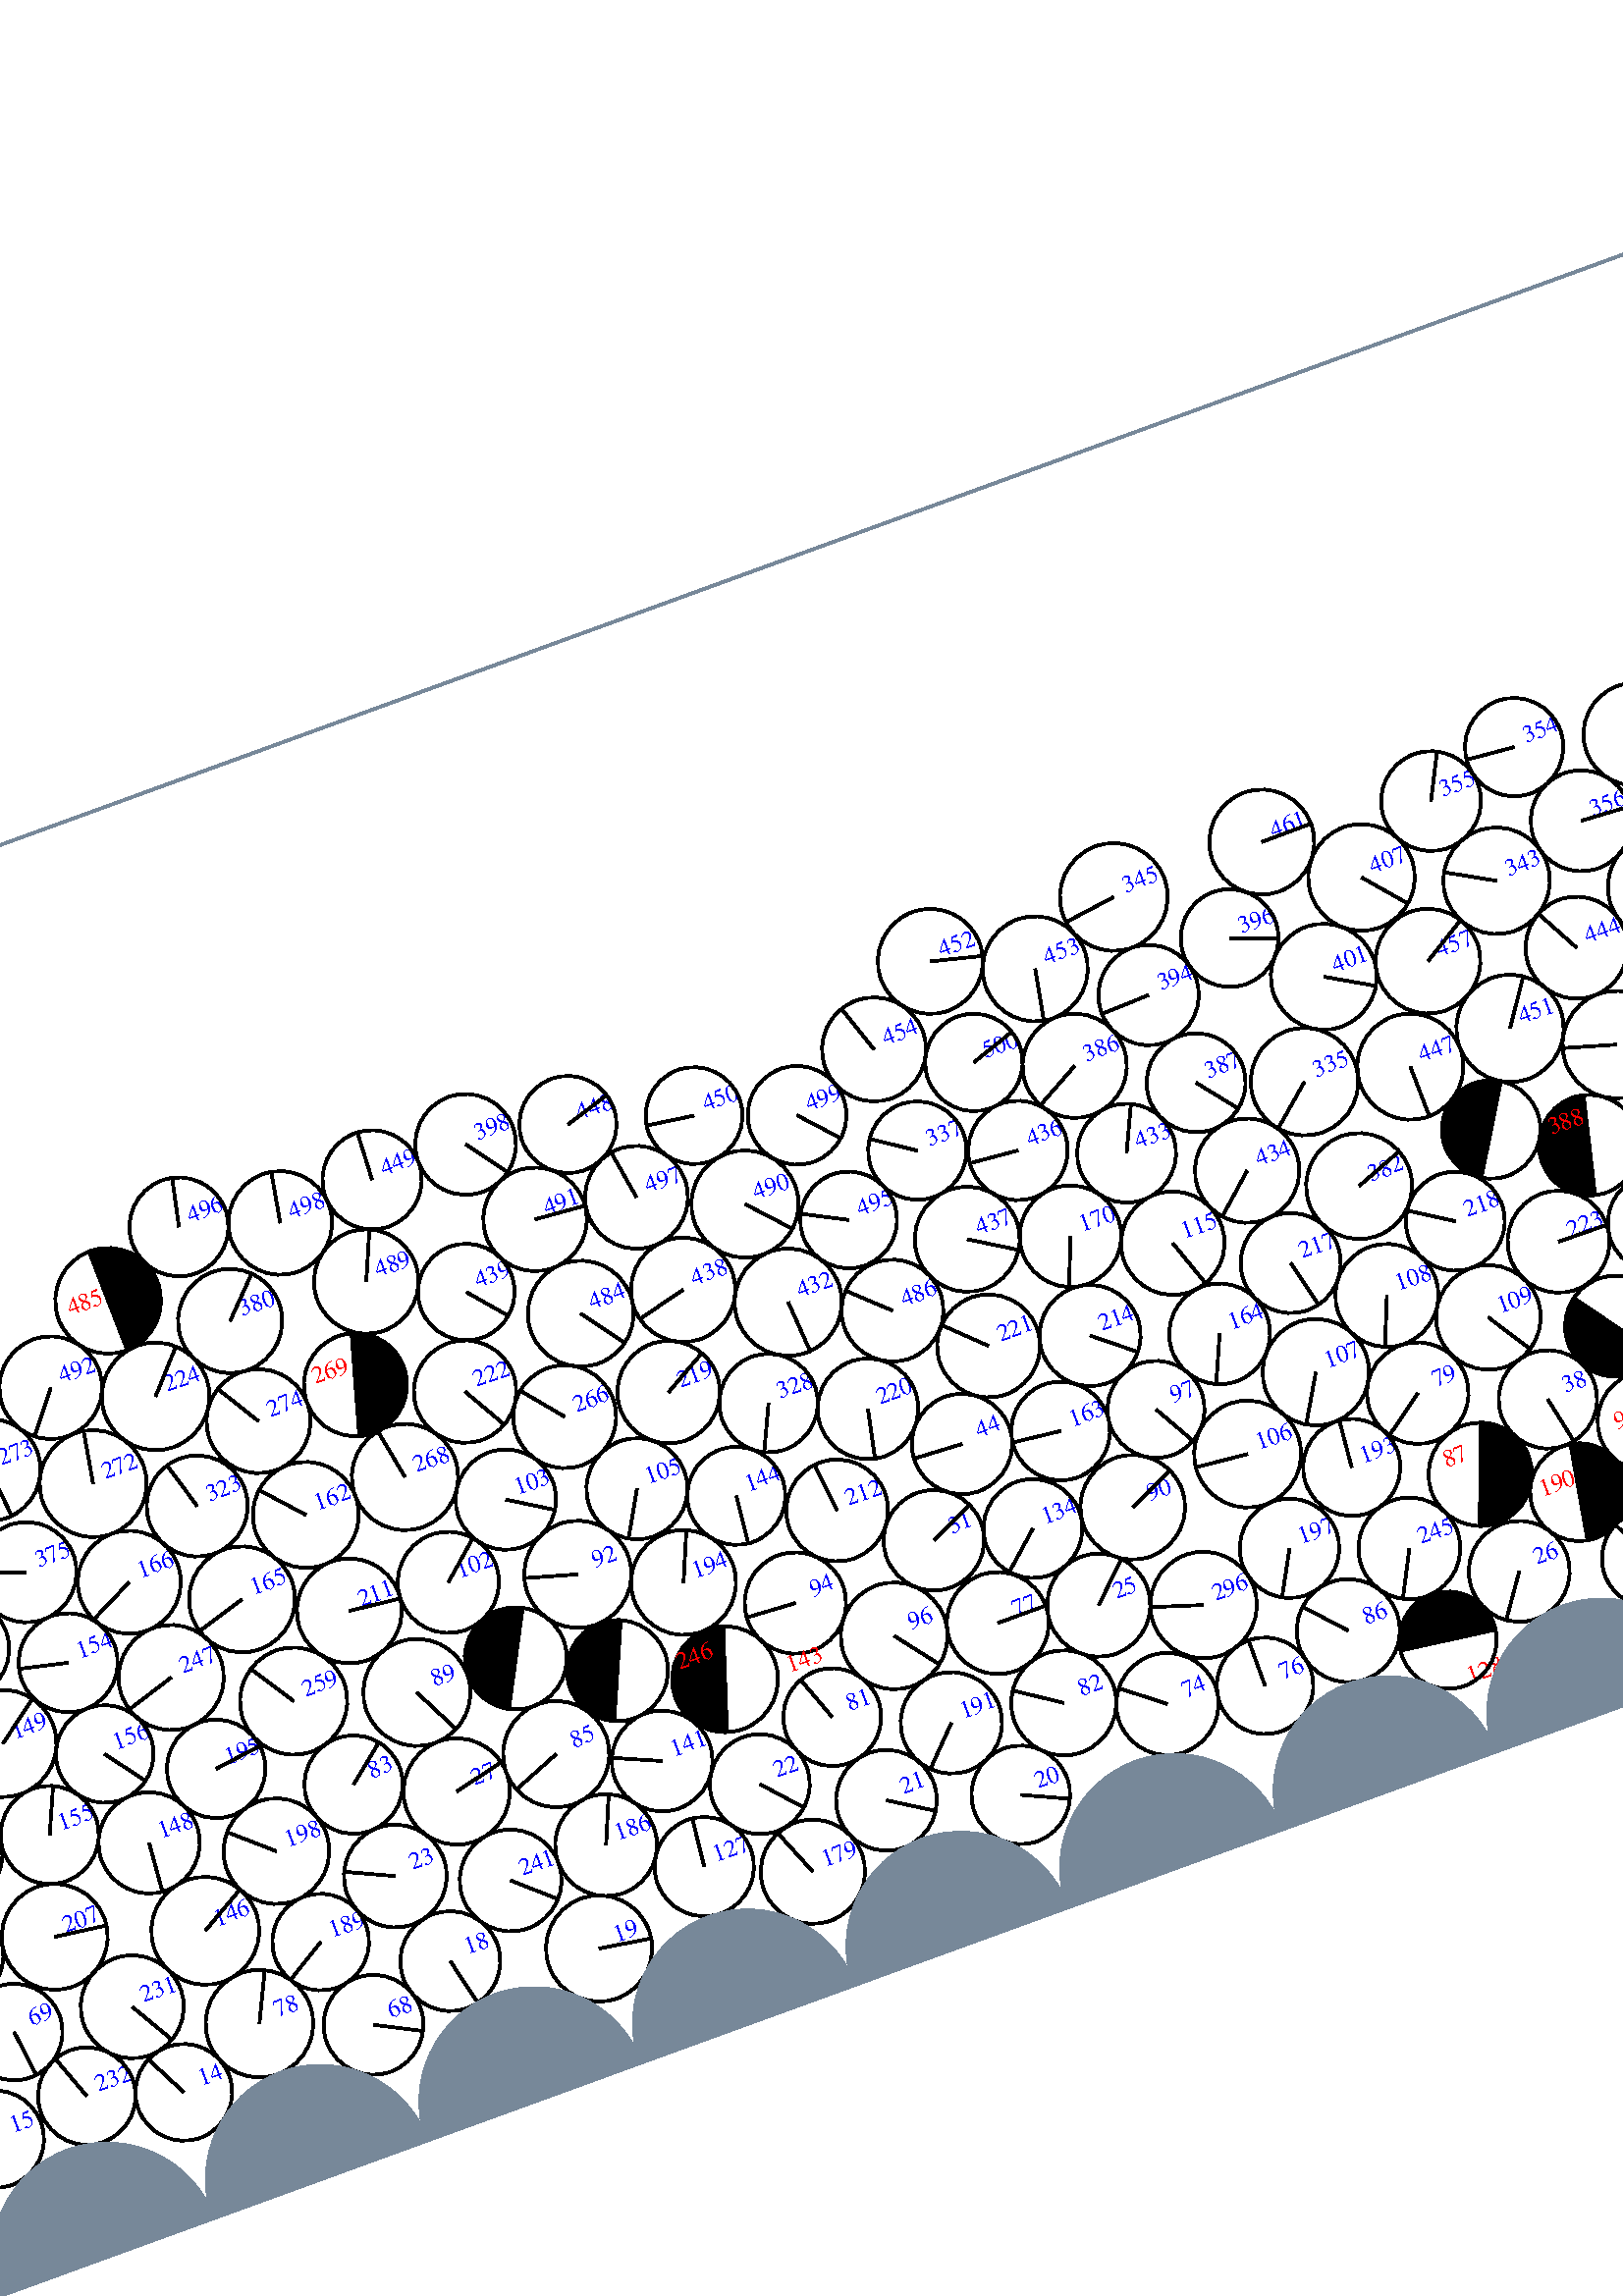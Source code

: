 %%!PS-Adobe-3.0 EPSF-3.0
%%Document-Fonts: Times-Roman
%%Pages: 1
%%BoundingBox:  -250    0 2083 1474
%%LanguageLevel: 1
%%EndComments
%%BeginProlog
%%EndProlog
%% Page:     1    1
save
 /Times-Roman 24 selectfont
  -145.000   450.000 moveto
(  26.80) show
 stroke
 /Times-Roman 9 selectfont
 20 rotate
     0.103     0.000     0.897 setrgbcolor
     0.000     0.000     1.000 setrgbcolor
  1531.083    94.150 moveto
(    1) show
 stroke
     0.000     0.000     0.000 setrgbcolor
  1531.083    94.150    17.732  0   360  arc
  1531.083    94.150 moveto
     4.866    17.051 rlineto
 stroke
     0.143     0.000     0.857 setrgbcolor
     0.000     0.000     1.000 setrgbcolor
  1614.630    58.470 moveto
(    2) show
 stroke
     0.000     0.000     0.000 setrgbcolor
  1614.630    58.470    17.726  0   360  arc
  1614.630    58.470 moveto
     2.494   -17.550 rlineto
 stroke
     0.080     0.000     0.920 setrgbcolor
     0.000     0.000     1.000 setrgbcolor
  1147.810   124.752 moveto
(    3) show
 stroke
     0.000     0.000     0.000 setrgbcolor
  1147.810   124.752    18.295  0   360  arc
  1147.810   124.752 moveto
   -17.653     4.801 rlineto
 stroke
     0.117     0.000     0.883 setrgbcolor
     0.000     0.000     1.000 setrgbcolor
  1663.449    46.375 moveto
(    4) show
 stroke
     0.000     0.000     0.000 setrgbcolor
  1663.449    46.375    18.630  0   360  arc
  1663.449    46.375 moveto
     8.209   -16.724 rlineto
 stroke
     0.122     0.000     0.878 setrgbcolor
     0.000     0.000     1.000 setrgbcolor
  1695.428    65.092 moveto
(    5) show
 stroke
     0.000     0.000     0.000 setrgbcolor
  1695.428    65.092    18.499  0   360  arc
  1695.428    65.092 moveto
   -18.036    -4.113 rlineto
 stroke
     0.034     0.000     0.966 setrgbcolor
     0.000     0.000     1.000 setrgbcolor
  1732.358    56.271 moveto
(    6) show
 stroke
     0.000     0.000     0.000 setrgbcolor
  1732.358    56.271    19.534  0   360  arc
  1732.358    56.271 moveto
   -17.407    -8.863 rlineto
 stroke
     0.032     0.000     0.968 setrgbcolor
     0.000     0.000     1.000 setrgbcolor
  1807.839    58.836 moveto
(    7) show
 stroke
     0.000     0.000     0.000 setrgbcolor
  1807.839    58.836    19.388  0   360  arc
  1807.839    58.836 moveto
    12.973   -14.408 rlineto
 stroke
     0.041     0.000     0.959 setrgbcolor
     0.000     0.000     1.000 setrgbcolor
  1844.287    51.052 moveto
(    8) show
 stroke
     0.000     0.000     0.000 setrgbcolor
  1844.287    51.052    17.945  0   360  arc
  1844.287    51.052 moveto
    -0.987    17.917 rlineto
 stroke
     0.085     0.000     0.915 setrgbcolor
     0.000     0.000     1.000 setrgbcolor
  1661.337    84.059 moveto
(    9) show
 stroke
     0.000     0.000     0.000 setrgbcolor
  1661.337    84.059    19.165  0   360  arc
  1661.337    84.059 moveto
     8.190    17.327 rlineto
 stroke
     1.000     0.000     0.000 setrgbcolor
  1893.484    75.517 moveto
(   10) show
 stroke
     0.000     0.000     0.000 setrgbcolor
  1880.442    60.939    19.561   138.183   318.183  arc
 closepath gsave fill grestore
 stroke
     0.000     0.000     0.000 setrgbcolor
  1880.442    60.939    19.561  0   360  arc
 stroke
     0.015     0.000     0.985 setrgbcolor
     0.000     0.000     1.000 setrgbcolor
  1950.892    60.699 moveto
(   11) show
 stroke
     0.000     0.000     0.000 setrgbcolor
  1950.892    60.699    19.503  0   360  arc
  1950.892    60.699 moveto
    -1.919   -19.409 rlineto
 stroke
     0.071     0.000     0.929 setrgbcolor
     0.000     0.000     1.000 setrgbcolor
  1988.835    51.637 moveto
(   12) show
 stroke
     0.000     0.000     0.000 setrgbcolor
  1988.835    51.637    18.315  0   360  arc
  1988.835    51.637 moveto
   -12.962    12.939 rlineto
 stroke
     0.017     0.000     0.983 setrgbcolor
   -17.711    54.540    17.905  0   360  arc
   -17.711    54.540 moveto
 stroke
     0.000     0.000     1.000 setrgbcolor
  2065.622    54.540 moveto
(   13) show
 stroke
     0.000     0.000     0.000 setrgbcolor
  2065.622    54.540    17.905  0   360  arc
  2065.622    54.540 moveto
   -15.602    -8.785 rlineto
 stroke
     0.039     0.000     0.961 setrgbcolor
     0.000     0.000     1.000 setrgbcolor
    88.879    47.140 moveto
(   14) show
 stroke
     0.000     0.000     0.000 setrgbcolor
    88.879    47.140    17.745  0   360  arc
    88.879    47.140 moveto
    -8.089    15.794 rlineto
 stroke
     0.054     0.000     0.946 setrgbcolor
     0.000     0.000     1.000 setrgbcolor
    18.047    54.624 moveto
(   15) show
 stroke
     0.000     0.000     0.000 setrgbcolor
    18.047    54.624    17.857  0   360  arc
    18.047    54.624 moveto
    -3.531    17.504 rlineto
 stroke
     0.188     0.000     0.812 setrgbcolor
     0.000     0.000     1.000 setrgbcolor
  1809.770    96.223 moveto
(   16) show
 stroke
     0.000     0.000     0.000 setrgbcolor
  1809.770    96.223    18.126  0   360  arc
  1809.770    96.223 moveto
    18.113     0.675 rlineto
 stroke
     0.230     0.000     0.770 setrgbcolor
     0.000     0.000     1.000 setrgbcolor
  1926.095   117.400 moveto
(   17) show
 stroke
     0.000     0.000     0.000 setrgbcolor
  1926.095   117.400    18.128  0   360  arc
  1926.095   117.400 moveto
    -0.609   -18.117 rlineto
 stroke
     0.019     0.000     0.981 setrgbcolor
     0.000     0.000     1.000 setrgbcolor
   197.154    58.922 moveto
(   18) show
 stroke
     0.000     0.000     0.000 setrgbcolor
   197.154    58.922    18.322  0   360  arc
   197.154    58.922 moveto
     4.244   -17.824 rlineto
 stroke
     0.013     0.000     0.987 setrgbcolor
     0.000     0.000     1.000 setrgbcolor
   250.000    44.627 moveto
(   19) show
 stroke
     0.000     0.000     0.000 setrgbcolor
   250.000    44.627    19.466  0   360  arc
   250.000    44.627 moveto
    19.222    -3.068 rlineto
 stroke
     0.034     0.000     0.966 setrgbcolor
     0.000     0.000     1.000 setrgbcolor
   414.559    44.690 moveto
(   20) show
 stroke
     0.000     0.000     0.000 setrgbcolor
   414.559    44.690    18.090  0   360  arc
   414.559    44.690 moveto
    16.452    -7.524 rlineto
 stroke
     0.001     0.000     0.999 setrgbcolor
     0.000     0.000     1.000 setrgbcolor
   367.581    59.670 moveto
(   21) show
 stroke
     0.000     0.000     0.000 setrgbcolor
   367.581    59.670    18.477  0   360  arc
   367.581    59.670 moveto
    15.640    -9.839 rlineto
 stroke
     0.055     0.000     0.945 setrgbcolor
     0.000     0.000     1.000 setrgbcolor
   325.989    81.108 moveto
(   22) show
 stroke
     0.000     0.000     0.000 setrgbcolor
   325.989    81.108    18.328  0   360  arc
   325.989    81.108 moveto
    12.278   -13.607 rlineto
 stroke
     0.043     0.000     0.957 setrgbcolor
     0.000     0.000     1.000 setrgbcolor
   188.884    95.145 moveto
(   23) show
 stroke
     0.000     0.000     0.000 setrgbcolor
   188.884    95.145    18.851  0   360  arc
   188.884    95.145 moveto
   -17.115     7.902 rlineto
 stroke
     0.065     0.000     0.935 setrgbcolor
     0.000     0.000     1.000 setrgbcolor
  2015.048    94.588 moveto
(   24) show
 stroke
     0.000     0.000     0.000 setrgbcolor
  2015.048    94.588    18.036  0   360  arc
  2015.048    94.588 moveto
    -5.670   -17.122 rlineto
 stroke
     0.035     0.000     0.965 setrgbcolor
     0.000     0.000     1.000 setrgbcolor
   465.226   100.292 moveto
(   25) show
 stroke
     0.000     0.000     0.000 setrgbcolor
   465.226   100.292    18.912  0   360  arc
   465.226   100.292 moveto
    13.619    13.123 rlineto
 stroke
     0.004     0.000     0.996 setrgbcolor
     0.000     0.000     1.000 setrgbcolor
   614.331    59.212 moveto
(   26) show
 stroke
     0.000     0.000     0.000 setrgbcolor
   614.331    59.212    18.508  0   360  arc
   614.331    59.212 moveto
   -10.599   -15.173 rlineto
 stroke
     0.113     0.000     0.887 setrgbcolor
     0.000     0.000     1.000 setrgbcolor
   220.637   116.604 moveto
(   27) show
 stroke
     0.000     0.000     0.000 setrgbcolor
   220.637   116.604    19.506  0   360  arc
   220.637   116.604 moveto
    18.988     4.468 rlineto
 stroke
     0.020     0.000     0.980 setrgbcolor
     0.000     0.000     1.000 setrgbcolor
   661.334    47.177 moveto
(   28) show
 stroke
     0.000     0.000     0.000 setrgbcolor
   661.334    47.177    17.961  0   360  arc
   661.334    47.177 moveto
    -8.065    16.049 rlineto
 stroke
     0.074     0.000     0.926 setrgbcolor
     0.000     0.000     1.000 setrgbcolor
   695.802    61.686 moveto
(   29) show
 stroke
     0.000     0.000     0.000 setrgbcolor
   695.802    61.686    19.584  0   360  arc
   695.802    61.686 moveto
    -3.806    19.210 rlineto
 stroke
     0.018     0.000     0.982 setrgbcolor
     0.000     0.000     1.000 setrgbcolor
   771.203    56.305 moveto
(   30) show
 stroke
     0.000     0.000     0.000 setrgbcolor
   771.203    56.305    18.252  0   360  arc
   771.203    56.305 moveto
   -18.146    -1.966 rlineto
 stroke
     0.071     0.000     0.929 setrgbcolor
     0.000     0.000     1.000 setrgbcolor
   416.548   143.334 moveto
(   31) show
 stroke
     0.000     0.000     0.000 setrgbcolor
   416.548   143.334    18.435  0   360  arc
   416.548   143.334 moveto
    16.698     7.812 rlineto
 stroke
     0.043     0.000     0.957 setrgbcolor
     0.000     0.000     1.000 setrgbcolor
   881.750    59.009 moveto
(   32) show
 stroke
     0.000     0.000     0.000 setrgbcolor
   881.750    59.009    17.773  0   360  arc
   881.750    59.009 moveto
     9.597    14.959 rlineto
 stroke
     0.002     0.000     0.998 setrgbcolor
     0.000     0.000     1.000 setrgbcolor
   807.255    57.457 moveto
(   33) show
 stroke
     0.000     0.000     0.000 setrgbcolor
   807.255    57.457    17.911  0   360  arc
   807.255    57.457 moveto
     3.598    17.546 rlineto
 stroke
     0.042     0.000     0.958 setrgbcolor
     0.000     0.000     1.000 setrgbcolor
   914.779    75.741 moveto
(   34) show
 stroke
     0.000     0.000     0.000 setrgbcolor
   914.779    75.741    19.355  0   360  arc
   914.779    75.741 moveto
    13.722    13.650 rlineto
 stroke
     0.048     0.000     0.952 setrgbcolor
     0.000     0.000     1.000 setrgbcolor
   950.758    60.848 moveto
(   35) show
 stroke
     0.000     0.000     0.000 setrgbcolor
   950.758    60.848    19.670  0   360  arc
   950.758    60.848 moveto
   -16.937   -10.003 rlineto
 stroke
     0.050     0.000     0.950 setrgbcolor
     0.000     0.000     1.000 setrgbcolor
  1075.203    49.697 moveto
(   36) show
 stroke
     0.000     0.000     0.000 setrgbcolor
  1075.203    49.697    18.375  0   360  arc
  1075.203    49.697 moveto
    13.505    12.460 rlineto
 stroke
     0.049     0.000     0.951 setrgbcolor
     0.000     0.000     1.000 setrgbcolor
   987.439    52.165 moveto
(   37) show
 stroke
     0.000     0.000     0.000 setrgbcolor
   987.439    52.165    18.090  0   360  arc
   987.439    52.165 moveto
     0.373    18.086 rlineto
 stroke
     0.028     0.000     0.972 setrgbcolor
     0.000     0.000     1.000 setrgbcolor
   645.775   114.877 moveto
(   38) show
 stroke
     0.000     0.000     0.000 setrgbcolor
   645.775   114.877    18.053  0   360  arc
   645.775   114.877 moveto
     3.706   -17.668 rlineto
 stroke
     0.032     0.000     0.968 setrgbcolor
     0.000     0.000     1.000 setrgbcolor
  1111.704    59.881 moveto
(   39) show
 stroke
     0.000     0.000     0.000 setrgbcolor
  1111.704    59.881    19.692  0   360  arc
  1111.704    59.881 moveto
    -6.446    18.607 rlineto
 stroke
     0.035     0.000     0.965 setrgbcolor
     0.000     0.000     1.000 setrgbcolor
  1149.805    55.143 moveto
(   40) show
 stroke
     0.000     0.000     0.000 setrgbcolor
  1149.805    55.143    18.834  0   360  arc
  1149.805    55.143 moveto
    16.429     9.209 rlineto
 stroke
     0.034     0.000     0.966 setrgbcolor
     0.000     0.000     1.000 setrgbcolor
  1187.746    57.381 moveto
(   41) show
 stroke
     0.000     0.000     0.000 setrgbcolor
  1187.746    57.381    19.316  0   360  arc
  1187.746    57.381 moveto
   -17.855    -7.369 rlineto
 stroke
     1.000     0.000     0.000 setrgbcolor
   695.503    93.610 moveto
(   42) show
 stroke
     0.000     0.000     0.000 setrgbcolor
   713.723    94.949    18.269   -85.797    94.203  arc
 closepath gsave fill grestore
 stroke
     0.000     0.000     0.000 setrgbcolor
   713.723    94.949    18.269  0   360  arc
 stroke
     0.046     0.000     0.954 setrgbcolor
     0.000     0.000     1.000 setrgbcolor
  1261.438    52.586 moveto
(   43) show
 stroke
     0.000     0.000     0.000 setrgbcolor
  1261.438    52.586    19.024  0   360  arc
  1261.438    52.586 moveto
   -13.577    13.326 rlineto
 stroke
     0.189     0.000     0.811 setrgbcolor
     0.000     0.000     1.000 setrgbcolor
   438.322   172.987 moveto
(   44) show
 stroke
     0.000     0.000     0.000 setrgbcolor
   438.322   172.987    18.407  0   360  arc
   438.322   172.987 moveto
   -18.381     0.976 rlineto
 stroke
     0.013     0.000     0.987 setrgbcolor
     0.000     0.000     1.000 setrgbcolor
  1333.333    43.707 moveto
(   45) show
 stroke
     0.000     0.000     0.000 setrgbcolor
  1333.333    43.707    18.759  0   360  arc
  1333.333    43.707 moveto
   -18.748    -0.642 rlineto
 stroke
     0.078     0.000     0.922 setrgbcolor
     0.000     0.000     1.000 setrgbcolor
  1357.192    72.774 moveto
(   46) show
 stroke
     0.000     0.000     0.000 setrgbcolor
  1357.192    72.774    18.903  0   360  arc
  1357.192    72.774 moveto
    -7.848    17.197 rlineto
 stroke
     0.085     0.000     0.915 setrgbcolor
     0.000     0.000     1.000 setrgbcolor
  1430.104    53.211 moveto
(   47) show
 stroke
     0.000     0.000     0.000 setrgbcolor
  1430.104    53.211    18.574  0   360  arc
  1430.104    53.211 moveto
   -16.360    -8.795 rlineto
 stroke
     0.080     0.000     0.920 setrgbcolor
     0.000     0.000     1.000 setrgbcolor
  1498.301    43.936 moveto
(   48) show
 stroke
     0.000     0.000     0.000 setrgbcolor
  1498.301    43.936    17.766  0   360  arc
  1498.301    43.936 moveto
    17.685    -1.690 rlineto
 stroke
     0.030     0.000     0.970 setrgbcolor
     0.000     0.000     1.000 setrgbcolor
  1530.822    58.583 moveto
(   49) show
 stroke
     0.000     0.000     0.000 setrgbcolor
  1530.822    58.583    17.987  0   360  arc
  1530.822    58.583 moveto
    11.750   -13.619 rlineto
 stroke
     0.063     0.000     0.937 setrgbcolor
     0.000     0.000     1.000 setrgbcolor
  1320.272    78.605 moveto
(   50) show
 stroke
     0.000     0.000     0.000 setrgbcolor
  1320.272    78.605    18.513  0   360  arc
  1320.272    78.605 moveto
    18.476     1.167 rlineto
 stroke
     0.086     0.000     0.914 setrgbcolor
     0.000     0.000     1.000 setrgbcolor
   932.487   108.717 moveto
(   51) show
 stroke
     0.000     0.000     0.000 setrgbcolor
   932.487   108.717    18.124  0   360  arc
   932.487   108.717 moveto
    11.847    13.716 rlineto
 stroke
     0.090     0.000     0.910 setrgbcolor
     0.000     0.000     1.000 setrgbcolor
   965.760    95.209 moveto
(   52) show
 stroke
     0.000     0.000     0.000 setrgbcolor
   965.760    95.209    17.839  0   360  arc
   965.760    95.209 moveto
    17.550     3.201 rlineto
 stroke
     0.123     0.000     0.877 setrgbcolor
     0.000     0.000     1.000 setrgbcolor
  1001.419    87.347 moveto
(   53) show
 stroke
     0.000     0.000     0.000 setrgbcolor
  1001.419    87.347    18.733  0   360  arc
  1001.419    87.347 moveto
    -2.689   -18.539 rlineto
 stroke
     0.062     0.000     0.938 setrgbcolor
     0.000     0.000     1.000 setrgbcolor
  1053.464    79.552 moveto
(   54) show
 stroke
     0.000     0.000     0.000 setrgbcolor
  1053.464    79.552    18.667  0   360  arc
  1053.464    79.552 moveto
    18.662     0.447 rlineto
 stroke
     0.047     0.000     0.953 setrgbcolor
     0.000     0.000     1.000 setrgbcolor
  1085.074    98.299 moveto
(   55) show
 stroke
     0.000     0.000     0.000 setrgbcolor
  1085.074    98.299    18.184  0   360  arc
  1085.074    98.299 moveto
     9.431   -15.546 rlineto
 stroke
     0.028     0.000     0.972 setrgbcolor
     0.000     0.000     1.000 setrgbcolor
  1122.445    97.220 moveto
(   56) show
 stroke
     0.000     0.000     0.000 setrgbcolor
  1122.445    97.220    19.260  0   360  arc
  1122.445    97.220 moveto
     7.970    17.533 rlineto
 stroke
     0.084     0.000     0.916 setrgbcolor
     0.000     0.000     1.000 setrgbcolor
  1466.041    58.973 moveto
(   57) show
 stroke
     0.000     0.000     0.000 setrgbcolor
  1466.041    58.973    17.853  0   360  arc
  1466.041    58.973 moveto
    17.838    -0.748 rlineto
 stroke
     0.418     0.000     0.582 setrgbcolor
     0.000     0.000     1.000 setrgbcolor
  1582.440    43.342 moveto
(   58) show
 stroke
     0.000     0.000     0.000 setrgbcolor
  1582.440    43.342    17.852  0   360  arc
  1582.440    43.342 moveto
    16.472    -6.881 rlineto
 stroke
     0.070     0.000     0.930 setrgbcolor
     0.000     0.000     1.000 setrgbcolor
  1392.580    58.390 moveto
(   59) show
 stroke
     0.000     0.000     0.000 setrgbcolor
  1392.580    58.390    19.339  0   360  arc
  1392.580    58.390 moveto
    -7.218   -17.941 rlineto
 stroke
     0.062     0.000     0.938 setrgbcolor
     0.000     0.000     1.000 setrgbcolor
  1283.010    84.054 moveto
(   60) show
 stroke
     0.000     0.000     0.000 setrgbcolor
  1283.010    84.054    19.189  0   360  arc
  1283.010    84.054 moveto
   -14.288    12.809 rlineto
 stroke
     0.036     0.000     0.964 setrgbcolor
     0.000     0.000     1.000 setrgbcolor
  1916.337    44.169 moveto
(   61) show
 stroke
     0.000     0.000     0.000 setrgbcolor
  1916.337    44.169    18.882  0   360  arc
  1916.337    44.169 moveto
   -18.688     2.704 rlineto
 stroke
     0.067     0.000     0.933 setrgbcolor
     0.000     0.000     1.000 setrgbcolor
  1306.913   113.156 moveto
(   62) show
 stroke
     0.000     0.000     0.000 setrgbcolor
  1306.913   113.156    18.531  0   360  arc
  1306.913   113.156 moveto
    18.298     2.928 rlineto
 stroke
     0.124     0.000     0.876 setrgbcolor
     0.000     0.000     1.000 setrgbcolor
   915.266   141.014 moveto
(   63) show
 stroke
     0.000     0.000     0.000 setrgbcolor
   915.266   141.014    18.497  0   360  arc
   915.266   141.014 moveto
    17.949    -4.470 rlineto
 stroke
     1.000     0.000     0.000 setrgbcolor
  1045.445   154.587 moveto
(   64) show
 stroke
     0.000     0.000     0.000 setrgbcolor
  1049.806   172.736    18.665   -13.509   166.491  arc
 closepath gsave fill grestore
 stroke
     0.000     0.000     0.000 setrgbcolor
  1049.806   172.736    18.665  0   360  arc
 stroke
     0.138     0.000     0.862 setrgbcolor
     0.000     0.000     1.000 setrgbcolor
  1495.763    81.859 moveto
(   65) show
 stroke
     0.000     0.000     0.000 setrgbcolor
  1495.763    81.859    19.720  0   360  arc
  1495.763    81.859 moveto
    19.020     5.207 rlineto
 stroke
     0.424     0.000     0.576 setrgbcolor
     0.000     0.000     1.000 setrgbcolor
  1563.322    73.395 moveto
(   66) show
 stroke
     0.000     0.000     0.000 setrgbcolor
  1563.322    73.395    17.787  0   360  arc
  1563.322    73.395 moveto
    17.784     0.314 rlineto
 stroke
     0.075     0.000     0.925 setrgbcolor
     0.000     0.000     1.000 setrgbcolor
  1625.135    92.647 moveto
(   67) show
 stroke
     0.000     0.000     0.000 setrgbcolor
  1625.135    92.647    18.043  0   360  arc
  1625.135    92.647 moveto
   -11.496    13.907 rlineto
 stroke
     0.043     0.000     0.957 setrgbcolor
     0.000     0.000     1.000 setrgbcolor
   162.704    46.606 moveto
(   68) show
 stroke
     0.000     0.000     0.000 setrgbcolor
   162.704    46.606    18.315  0   360  arc
   162.704    46.606 moveto
    16.310    -8.332 rlineto
 stroke
     0.057     0.000     0.943 setrgbcolor
     0.000     0.000     1.000 setrgbcolor
    37.997    89.192 moveto
(   69) show
 stroke
     0.000     0.000     0.000 setrgbcolor
    37.997    89.192    17.719  0   360  arc
    37.997    89.192 moveto
     2.221   -17.579 rlineto
 stroke
     0.234     0.000     0.766 setrgbcolor
     0.000     0.000     1.000 setrgbcolor
  1404.867   132.313 moveto
(   70) show
 stroke
     0.000     0.000     0.000 setrgbcolor
  1404.867   132.313    18.374  0   360  arc
  1404.867   132.313 moveto
    15.077    10.502 rlineto
 stroke
     0.201     0.000     0.799 setrgbcolor
     0.000     0.000     1.000 setrgbcolor
  1694.926   102.924 moveto
(   71) show
 stroke
     0.000     0.000     0.000 setrgbcolor
  1694.926   102.924    19.367  0   360  arc
  1694.926   102.924 moveto
     2.456   -19.211 rlineto
 stroke
     0.032     0.000     0.968 setrgbcolor
     0.000     0.000     1.000 setrgbcolor
  1770.211    56.072 moveto
(   72) show
 stroke
     0.000     0.000     0.000 setrgbcolor
  1770.211    56.072    18.392  0   360  arc
  1770.211    56.072 moveto
   -17.726    -4.904 rlineto
 stroke
     0.395     0.000     0.605 setrgbcolor
     0.000     0.000     1.000 setrgbcolor
  1392.313   166.412 moveto
(   73) show
 stroke
     0.000     0.000     0.000 setrgbcolor
  1392.313   166.412    17.988  0   360  arc
  1392.313   166.412 moveto
    -0.631   -17.977 rlineto
 stroke
     0.028     0.000     0.972 setrgbcolor
     0.000     0.000     1.000 setrgbcolor
   476.469    57.622 moveto
(   74) show
 stroke
     0.000     0.000     0.000 setrgbcolor
   476.469    57.622    18.749  0   360  arc
   476.469    57.622 moveto
   -14.770    11.548 rlineto
 stroke
     0.162     0.000     0.838 setrgbcolor
     0.000     0.000     1.000 setrgbcolor
  1094.373   233.101 moveto
(   75) show
 stroke
     0.000     0.000     0.000 setrgbcolor
  1094.373   233.101    18.329  0   360  arc
  1094.373   233.101 moveto
    16.406    -8.171 rlineto
 stroke
     0.036     0.000     0.964 setrgbcolor
     0.000     0.000     1.000 setrgbcolor
   512.408    51.649 moveto
(   76) show
 stroke
     0.000     0.000     0.000 setrgbcolor
   512.408    51.649    17.717  0   360  arc
   512.408    51.649 moveto
     0.013    17.717 rlineto
 stroke
     0.029     0.000     0.971 setrgbcolor
     0.000     0.000     1.000 setrgbcolor
   428.182   106.784 moveto
(   77) show
 stroke
     0.000     0.000     0.000 setrgbcolor
   428.182   106.784    18.711  0   360  arc
   428.182   106.784 moveto
    18.711     0.017 rlineto
 stroke
     0.042     0.000     0.958 setrgbcolor
     0.000     0.000     1.000 setrgbcolor
   123.548    61.319 moveto
(   78) show
 stroke
     0.000     0.000     0.000 setrgbcolor
   123.548    61.319    19.728  0   360  arc
   123.548    61.319 moveto
     8.530    17.788 rlineto
 stroke
     0.302     0.000     0.698 setrgbcolor
     0.000     0.000     1.000 setrgbcolor
   601.721   133.366 moveto
(   79) show
 stroke
     0.000     0.000     0.000 setrgbcolor
   601.721   133.366    18.624  0   360  arc
   601.721   133.366 moveto
   -15.025   -11.004 rlineto
 stroke
     0.255     0.000     0.745 setrgbcolor
     0.000     0.000     1.000 setrgbcolor
    26.986   123.138 moveto
(   80) show
 stroke
     0.000     0.000     0.000 setrgbcolor
    26.986   123.138    18.024  0   360  arc
    26.986   123.138 moveto
   -16.171    -7.959 rlineto
 stroke
     0.048     0.000     0.952 setrgbcolor
     0.000     0.000     1.000 setrgbcolor
   359.362    95.125 moveto
(   81) show
 stroke
     0.000     0.000     0.000 setrgbcolor
   359.362    95.125    17.938  0   360  arc
   359.362    95.125 moveto
    -6.224    16.824 rlineto
 stroke
     0.031     0.000     0.969 setrgbcolor
     0.000     0.000     1.000 setrgbcolor
   440.903    71.000 moveto
(   82) show
 stroke
     0.000     0.000     0.000 setrgbcolor
   440.903    71.000    19.279  0   360  arc
   440.903    71.000 moveto
   -16.053    10.676 rlineto
 stroke
     0.007     0.000     0.993 setrgbcolor
     0.000     0.000     1.000 setrgbcolor
   185.980   131.899 moveto
(   83) show
 stroke
     0.000     0.000     0.000 setrgbcolor
   185.980   131.899    18.028  0   360  arc
   185.980   131.899 moveto
    13.972    11.393 rlineto
 stroke
     0.012     0.000     0.988 setrgbcolor
     0.000     0.000     1.000 setrgbcolor
   733.904    55.156 moveto
(   84) show
 stroke
     0.000     0.000     0.000 setrgbcolor
   733.904    55.156    19.175  0   360  arc
   733.904    55.156 moveto
    18.114    -6.290 rlineto
 stroke
     0.075     0.000     0.925 setrgbcolor
     0.000     0.000     1.000 setrgbcolor
   259.603   116.998 moveto
(   85) show
 stroke
     0.000     0.000     0.000 setrgbcolor
   259.603   116.998    19.486  0   360  arc
   259.603   116.998 moveto
   -18.109    -7.195 rlineto
 stroke
     0.036     0.000     0.964 setrgbcolor
     0.000     0.000     1.000 setrgbcolor
   548.006    60.217 moveto
(   86) show
 stroke
     0.000     0.000     0.000 setrgbcolor
   548.006    60.217    18.917  0   360  arc
   548.006    60.217 moveto
   -12.755    13.970 rlineto
 stroke
     1.000     0.000     0.000 setrgbcolor
   595.304   104.166 moveto
(   87) show
 stroke
     0.000     0.000     0.000 setrgbcolor
   613.072    97.539    18.964   249.545   429.545  arc
 closepath gsave fill grestore
 stroke
     0.000     0.000     0.000 setrgbcolor
   613.072    97.539    18.964  0   360  arc
 stroke
     0.041     0.000     0.959 setrgbcolor
     0.000     0.000     1.000 setrgbcolor
  1023.634    57.431 moveto
(   88) show
 stroke
     0.000     0.000     0.000 setrgbcolor
  1023.634    57.431    18.576  0   360  arc
  1023.634    57.431 moveto
    10.251    15.492 rlineto
 stroke
     0.119     0.000     0.881 setrgbcolor
     0.000     0.000     1.000 setrgbcolor
   219.336   155.703 moveto
(   89) show
 stroke
     0.000     0.000     0.000 setrgbcolor
   219.336   155.703    19.641  0   360  arc
   219.336   155.703 moveto
     8.895   -17.511 rlineto
 stroke
     0.053     0.000     0.947 setrgbcolor
     0.000     0.000     1.000 setrgbcolor
   489.209   129.779 moveto
(   90) show
 stroke
     0.000     0.000     0.000 setrgbcolor
   489.209   129.779    19.201  0   360  arc
   489.209   129.779 moveto
    17.427     8.061 rlineto
 stroke
     1.000     0.000     0.000 setrgbcolor
   659.078    95.874 moveto
(   91) show
 stroke
     0.000     0.000     0.000 setrgbcolor
   677.334    94.814    18.287   -93.325    86.675  arc
 closepath gsave fill grestore
 stroke
     0.000     0.000     0.000 setrgbcolor
   677.334    94.814    18.287  0   360  arc
 stroke
     0.117     0.000     0.883 setrgbcolor
     0.000     0.000     1.000 setrgbcolor
   289.611   176.256 moveto
(   92) show
 stroke
     0.000     0.000     0.000 setrgbcolor
   289.611   176.256    19.660  0   360  arc
   289.611   176.256 moveto
   -18.911     5.373 rlineto
 stroke
     0.036     0.000     0.964 setrgbcolor
     0.000     0.000     1.000 setrgbcolor
  1224.865    57.177 moveto
(   93) show
 stroke
     0.000     0.000     0.000 setrgbcolor
  1224.865    57.177    17.906  0   360  arc
  1224.865    57.177 moveto
    11.685    13.568 rlineto
 stroke
     0.036     0.000     0.964 setrgbcolor
     0.000     0.000     1.000 setrgbcolor
   360.949   139.070 moveto
(   94) show
 stroke
     0.000     0.000     0.000 setrgbcolor
   360.949   139.070    18.600  0   360  arc
   360.949   139.070 moveto
   -18.567     1.093 rlineto
 stroke
     0.582     0.000     0.418 setrgbcolor
     0.000     0.000     1.000 setrgbcolor
    31.660   196.776 moveto
(   95) show
 stroke
     0.000     0.000     0.000 setrgbcolor
    31.660   196.776    19.568  0   360  arc
    31.660   196.776 moveto
   -11.651   -15.721 rlineto
 stroke
     0.048     0.000     0.952 setrgbcolor
     0.000     0.000     1.000 setrgbcolor
   390.880   115.363 moveto
(   96) show
 stroke
     0.000     0.000     0.000 setrgbcolor
   390.880   115.363    19.590  0   360  arc
   390.880   115.363 moveto
    12.008   -15.478 rlineto
 stroke
     0.230     0.000     0.770 setrgbcolor
     0.000     0.000     1.000 setrgbcolor
   509.513   160.592 moveto
(   97) show
 stroke
     0.000     0.000     0.000 setrgbcolor
   509.513   160.592    17.799  0   360  arc
   509.513   160.592 moveto
     8.781   -15.482 rlineto
 stroke
     0.061     0.000     0.939 setrgbcolor
     0.000     0.000     1.000 setrgbcolor
  1244.683    88.725 moveto
(   98) show
 stroke
     0.000     0.000     0.000 setrgbcolor
  1244.683    88.725    19.470  0   360  arc
  1244.683    88.725 moveto
    12.458   -14.962 rlineto
 stroke
     0.071     0.000     0.929 setrgbcolor
     0.000     0.000     1.000 setrgbcolor
   862.134    89.853 moveto
(   99) show
 stroke
     0.000     0.000     0.000 setrgbcolor
   862.134    89.853    18.835  0   360  arc
   862.134    89.853 moveto
    18.028     5.455 rlineto
 stroke
     0.080     0.000     0.920 setrgbcolor
     0.000     0.000     1.000 setrgbcolor
   895.069   109.025 moveto
(  100) show
 stroke
     0.000     0.000     0.000 setrgbcolor
   895.069   109.025    19.360  0   360  arc
   895.069   109.025 moveto
   -18.026    -7.064 rlineto
 stroke
     0.063     0.000     0.937 setrgbcolor
     0.000     0.000     1.000 setrgbcolor
   786.763    89.796 moveto
(  101) show
 stroke
     0.000     0.000     0.000 setrgbcolor
   786.763    89.796    18.695  0   360  arc
   786.763    89.796 moveto
    -8.402    16.701 rlineto
 stroke
     0.401     0.000     0.599 setrgbcolor
     0.000     0.000     1.000 setrgbcolor
   243.984   189.715 moveto
(  102) show
 stroke
     0.000     0.000     0.000 setrgbcolor
   243.984   189.715    18.560  0   360  arc
   243.984   189.715 moveto
    14.004    12.181 rlineto
 stroke
     0.436     0.000     0.564 setrgbcolor
     0.000     0.000     1.000 setrgbcolor
   274.185   211.025 moveto
(  103) show
 stroke
     0.000     0.000     0.000 setrgbcolor
   274.185   211.025    18.417  0   360  arc
   274.185   211.025 moveto
    15.645    -9.718 rlineto
 stroke
     0.545     0.000     0.455 setrgbcolor
    -4.394   248.164    17.867  0   360  arc
    -4.394   248.164 moveto
 stroke
     0.000     0.000     1.000 setrgbcolor
  2078.939   248.164 moveto
(  104) show
 stroke
     0.000     0.000     0.000 setrgbcolor
  2078.939   248.164    17.867  0   360  arc
  2078.939   248.164 moveto
    17.350     4.265 rlineto
 stroke
     0.180     0.000     0.820 setrgbcolor
     0.000     0.000     1.000 setrgbcolor
   320.715   198.319 moveto
(  105) show
 stroke
     0.000     0.000     0.000 setrgbcolor
   320.715   198.319    18.537  0   360  arc
   320.715   198.319 moveto
    -9.151   -16.121 rlineto
 stroke
     0.326     0.000     0.674 setrgbcolor
     0.000     0.000     1.000 setrgbcolor
   535.459   133.690 moveto
(  106) show
 stroke
     0.000     0.000     0.000 setrgbcolor
   535.459   133.690    19.615  0   360  arc
   535.459   133.690 moveto
   -19.519     1.935 rlineto
 stroke
     0.269     0.000     0.731 setrgbcolor
     0.000     0.000     1.000 setrgbcolor
   569.241   153.356 moveto
(  107) show
 stroke
     0.000     0.000     0.000 setrgbcolor
   569.241   153.356    19.514  0   360  arc
   569.241   153.356 moveto
    -9.899   -16.817 rlineto
 stroke
     0.262     0.000     0.738 setrgbcolor
     0.000     0.000     1.000 setrgbcolor
   603.354   170.903 moveto
(  108) show
 stroke
     0.000     0.000     0.000 setrgbcolor
   603.354   170.903    18.898  0   360  arc
   603.354   170.903 moveto
    -7.124   -17.504 rlineto
 stroke
     0.250     0.000     0.750 setrgbcolor
     0.000     0.000     1.000 setrgbcolor
   635.541   150.603 moveto
(  109) show
 stroke
     0.000     0.000     0.000 setrgbcolor
   635.541   150.603    19.197  0   360  arc
   635.541   150.603 moveto
    10.433   -16.114 rlineto
 stroke
     0.071     0.000     0.929 setrgbcolor
     0.000     0.000     1.000 setrgbcolor
  1342.902   107.230 moveto
(  110) show
 stroke
     0.000     0.000     0.000 setrgbcolor
  1342.902   107.230    17.982  0   360  arc
  1342.902   107.230 moveto
    -5.039   -17.262 rlineto
 stroke
     1.000     0.000     0.000 setrgbcolor
  1148.977   148.384 moveto
(  111) show
 stroke
     0.000     0.000     0.000 setrgbcolor
  1165.816   157.432    19.117   -61.748   118.252  arc
 closepath gsave fill grestore
 stroke
     0.000     0.000     0.000 setrgbcolor
  1165.816   157.432    19.117  0   360  arc
 stroke
     0.210     0.000     0.790 setrgbcolor
     0.000     0.000     1.000 setrgbcolor
  1162.304    89.701 moveto
(  112) show
 stroke
     0.000     0.000     0.000 setrgbcolor
  1162.304    89.701    17.952  0   360  arc
  1162.304    89.701 moveto
   -16.628    -6.766 rlineto
 stroke
     0.141     0.000     0.859 setrgbcolor
     0.000     0.000     1.000 setrgbcolor
   843.498   122.629 moveto
(  113) show
 stroke
     0.000     0.000     0.000 setrgbcolor
   843.498   122.629    18.826  0   360  arc
   843.498   122.629 moveto
   -12.858   -13.752 rlineto
 stroke
     0.095     0.000     0.905 setrgbcolor
     0.000     0.000     1.000 setrgbcolor
  1452.706    92.419 moveto
(  114) show
 stroke
     0.000     0.000     0.000 setrgbcolor
  1452.706    92.419    18.224  0   360  arc
  1452.706    92.419 moveto
    17.594     4.749 rlineto
 stroke
     0.390     0.000     0.610 setrgbcolor
     0.000     0.000     1.000 setrgbcolor
   536.130   215.761 moveto
(  115) show
 stroke
     0.000     0.000     0.000 setrgbcolor
   536.130   215.761    18.973  0   360  arc
   536.130   215.761 moveto
     6.251   -17.914 rlineto
 stroke
     0.070     0.000     0.930 setrgbcolor
     0.000     0.000     1.000 setrgbcolor
  1224.993   121.274 moveto
(  116) show
 stroke
     0.000     0.000     0.000 setrgbcolor
  1224.993   121.274    18.578  0   360  arc
  1224.993   121.274 moveto
     9.871    15.738 rlineto
 stroke
     1.000     0.000     0.000 setrgbcolor
  1119.804   134.956 moveto
(  117) show
 stroke
     0.000     0.000     0.000 setrgbcolor
  1100.844   132.102    19.173    98.562   278.562  arc
 closepath gsave fill grestore
 stroke
     0.000     0.000     0.000 setrgbcolor
  1100.844   132.102    19.173  0   360  arc
 stroke
     0.228     0.000     0.772 setrgbcolor
     0.000     0.000     1.000 setrgbcolor
  1469.215   155.940 moveto
(  118) show
 stroke
     0.000     0.000     0.000 setrgbcolor
  1469.215   155.940    19.648  0   360  arc
  1469.215   155.940 moveto
   -19.449     2.791 rlineto
 stroke
     0.079     0.000     0.921 setrgbcolor
     0.000     0.000     1.000 setrgbcolor
  1184.950   119.224 moveto
(  119) show
 stroke
     0.000     0.000     0.000 setrgbcolor
  1184.950   119.224    19.287  0   360  arc
  1184.950   119.224 moveto
    16.373    10.194 rlineto
 stroke
     0.111     0.000     0.889 setrgbcolor
     0.000     0.000     1.000 setrgbcolor
  1555.504   119.801 moveto
(  120) show
 stroke
     0.000     0.000     0.000 setrgbcolor
  1555.504   119.801    17.809  0   360  arc
  1555.504   119.801 moveto
    12.828   -12.352 rlineto
 stroke
     0.103     0.000     0.897 setrgbcolor
     0.000     0.000     1.000 setrgbcolor
  1263.259   122.254 moveto
(  121) show
 stroke
     0.000     0.000     0.000 setrgbcolor
  1263.259   122.254    18.972  0   360  arc
  1263.259   122.254 moveto
     5.619   -18.121 rlineto
 stroke
     0.134     0.000     0.866 setrgbcolor
     0.000     0.000     1.000 setrgbcolor
  1517.298   127.275 moveto
(  122) show
 stroke
     0.000     0.000     0.000 setrgbcolor
  1517.298   127.275    18.231  0   360  arc
  1517.298   127.275 moveto
    18.220    -0.621 rlineto
 stroke
     0.154     0.000     0.846 setrgbcolor
     0.000     0.000     1.000 setrgbcolor
  1480.472   118.224 moveto
(  123) show
 stroke
     0.000     0.000     0.000 setrgbcolor
  1480.472   118.224    19.736  0   360  arc
  1480.472   118.224 moveto
   -12.395   -15.359 rlineto
 stroke
     1.000     0.000     0.000 setrgbcolor
  1097.706   205.037 moveto
(  124) show
 stroke
     0.000     0.000     0.000 setrgbcolor
  1110.735   192.199    18.291  -134.577    45.423  arc
 closepath gsave fill grestore
 stroke
     0.000     0.000     0.000 setrgbcolor
  1110.735   192.199    18.291  0   360  arc
 stroke
     0.244     0.000     0.756 setrgbcolor
     0.000     0.000     1.000 setrgbcolor
  1893.144   132.247 moveto
(  125) show
 stroke
     0.000     0.000     0.000 setrgbcolor
  1893.144   132.247    18.024  0   360  arc
  1893.144   132.247 moveto
    10.965    14.306 rlineto
 stroke
     0.224     0.000     0.776 setrgbcolor
     0.000     0.000     1.000 setrgbcolor
  1962.641   122.662 moveto
(  126) show
 stroke
     0.000     0.000     0.000 setrgbcolor
  1962.641   122.662    18.819  0   360  arc
  1962.641   122.662 moveto
    18.310     4.347 rlineto
 stroke
     0.069     0.000     0.931 setrgbcolor
     0.000     0.000     1.000 setrgbcolor
   296.499    59.646 moveto
(  127) show
 stroke
     0.000     0.000     0.000 setrgbcolor
   296.499    59.646    18.212  0   360  arc
   296.499    59.646 moveto
     1.920    18.110 rlineto
 stroke
     1.000     0.000     0.000 setrgbcolor
   578.870    26.747 moveto
(  128) show
 stroke
     0.000     0.000     0.000 setrgbcolor
   581.194    44.438    17.843    -7.484   172.516  arc
 closepath gsave fill grestore
 stroke
     0.000     0.000     0.000 setrgbcolor
   581.194    44.438    17.843  0   360  arc
 stroke
     0.235     0.000     0.765 setrgbcolor
     0.000     0.000     1.000 setrgbcolor
  1905.029   167.457 moveto
(  129) show
 stroke
     0.000     0.000     0.000 setrgbcolor
  1905.029   167.457    19.218  0   360  arc
  1905.029   167.457 moveto
     0.758    19.203 rlineto
 stroke
     0.032     0.000     0.968 setrgbcolor
     0.000     0.000     1.000 setrgbcolor
  1913.006    82.282 moveto
(  130) show
 stroke
     0.000     0.000     0.000 setrgbcolor
  1913.006    82.282    19.415  0   360  arc
  1913.006    82.282 moveto
    16.144    10.786 rlineto
 stroke
     0.212     0.000     0.788 setrgbcolor
    -7.767   134.286    18.517  0   360  arc
    -7.767   134.286 moveto
 stroke
     0.000     0.000     1.000 setrgbcolor
  2075.566   134.286 moveto
(  131) show
 stroke
     0.000     0.000     0.000 setrgbcolor
  2075.566   134.286    18.517  0   360  arc
  2075.566   134.286 moveto
     1.768    18.432 rlineto
 stroke
     0.224     0.000     0.776 setrgbcolor
     0.000     0.000     1.000 setrgbcolor
  1939.095   151.513 moveto
(  132) show
 stroke
     0.000     0.000     0.000 setrgbcolor
  1939.095   151.513    18.422  0   360  arc
  1939.095   151.513 moveto
    -8.140   -16.527 rlineto
 stroke
     0.368     0.000     0.632 setrgbcolor
     0.000     0.000     1.000 setrgbcolor
  1804.743   195.694 moveto
(  133) show
 stroke
     0.000     0.000     0.000 setrgbcolor
  1804.743   195.694    19.160  0   360  arc
  1804.743   195.694 moveto
    19.091    -1.630 rlineto
 stroke
     0.066     0.000     0.934 setrgbcolor
     0.000     0.000     1.000 setrgbcolor
   452.143   134.949 moveto
(  134) show
 stroke
     0.000     0.000     0.000 setrgbcolor
   452.143   134.949    18.140  0   360  arc
   452.143   134.949 moveto
   -13.591   -12.014 rlineto
 stroke
     0.035     0.000     0.965 setrgbcolor
     0.000     0.000     1.000 setrgbcolor
   844.666    53.427 moveto
(  135) show
 stroke
     0.000     0.000     0.000 setrgbcolor
   844.666    53.427    19.783  0   360  arc
   844.666    53.427 moveto
   -19.646     2.323 rlineto
 stroke
     0.237     0.000     0.763 setrgbcolor
     0.000     0.000     1.000 setrgbcolor
  2048.484   160.018 moveto
(  136) show
 stroke
     0.000     0.000     0.000 setrgbcolor
  2048.484   160.018    18.852  0   360  arc
  2048.484   160.018 moveto
   -16.994     8.162 rlineto
 stroke
     0.481     0.000     0.519 setrgbcolor
     0.000     0.000     1.000 setrgbcolor
  1765.372   131.708 moveto
(  137) show
 stroke
     0.000     0.000     0.000 setrgbcolor
  1765.372   131.708    18.831  0   360  arc
  1765.372   131.708 moveto
     7.634   -17.214 rlineto
 stroke
     0.504     0.000     0.496 setrgbcolor
     0.000     0.000     1.000 setrgbcolor
  1838.566   122.931 moveto
(  138) show
 stroke
     0.000     0.000     0.000 setrgbcolor
  1838.566   122.931    19.005  0   360  arc
  1838.566   122.931 moveto
     8.209   -17.140 rlineto
 stroke
     0.415     0.000     0.585 setrgbcolor
     0.000     0.000     1.000 setrgbcolor
  2014.610   211.418 moveto
(  139) show
 stroke
     0.000     0.000     0.000 setrgbcolor
  2014.610   211.418    18.846  0   360  arc
  2014.610   211.418 moveto
     4.980   -18.177 rlineto
 stroke
     1.000     0.000     0.000 setrgbcolor
   731.440    90.828 moveto
(  140) show
 stroke
     0.000     0.000     0.000 setrgbcolor
   749.763    89.142    18.400   264.744   444.744  arc
 closepath gsave fill grestore
 stroke
     0.000     0.000     0.000 setrgbcolor
   749.763    89.142    18.400  0   360  arc
 stroke
     0.030     0.000     0.970 setrgbcolor
     0.000     0.000     1.000 setrgbcolor
   295.247   101.337 moveto
(  141) show
 stroke
     0.000     0.000     0.000 setrgbcolor
   295.247   101.337    18.490  0   360  arc
   295.247   101.337 moveto
   -16.943     7.402 rlineto
 stroke
     0.145     0.000     0.855 setrgbcolor
     0.000     0.000     1.000 setrgbcolor
  2039.455   122.882 moveto
(  142) show
 stroke
     0.000     0.000     0.000 setrgbcolor
  2039.455   122.882    19.394  0   360  arc
  2039.455   122.882 moveto
   -13.121    14.282 rlineto
 stroke
     1.000     0.000     0.000 setrgbcolor
   345.658   115.651 moveto
(  143) show
 stroke
     0.000     0.000     0.000 setrgbcolor
   327.180   121.626    19.421    72.081   252.081  arc
 closepath gsave fill grestore
 stroke
     0.000     0.000     0.000 setrgbcolor
   327.180   121.626    19.421  0   360  arc
 stroke
     0.138     0.000     0.862 setrgbcolor
     0.000     0.000     1.000 setrgbcolor
   354.054   183.419 moveto
(  144) show
 stroke
     0.000     0.000     0.000 setrgbcolor
   354.054   183.419    17.987  0   360  arc
   354.054   183.419 moveto
    -1.846   -17.892 rlineto
 stroke
     0.393     0.000     0.607 setrgbcolor
     0.000     0.000     1.000 setrgbcolor
  1945.329   187.980 moveto
(  145) show
 stroke
     0.000     0.000     0.000 setrgbcolor
  1945.329   187.980    18.598  0   360  arc
  1945.329   187.980 moveto
    17.940     4.906 rlineto
 stroke
     0.036     0.000     0.964 setrgbcolor
     0.000     0.000     1.000 setrgbcolor
   116.532   100.104 moveto
(  146) show
 stroke
     0.000     0.000     0.000 setrgbcolor
   116.532   100.104    19.782  0   360  arc
   116.532   100.104 moveto
    17.128     9.899 rlineto
 stroke
     0.146     0.000     0.854 setrgbcolor
     0.000     0.000     1.000 setrgbcolor
  1633.399   198.140 moveto
(  147) show
 stroke
     0.000     0.000     0.000 setrgbcolor
  1633.399   198.140    18.134  0   360  arc
  1633.399   198.140 moveto
    -5.833    17.170 rlineto
 stroke
     0.301     0.000     0.699 setrgbcolor
     0.000     0.000     1.000 setrgbcolor
   108.223   137.464 moveto
(  148) show
 stroke
     0.000     0.000     0.000 setrgbcolor
   108.223   137.464    18.580  0   360  arc
   108.223   137.464 moveto
    -1.536   -18.516 rlineto
 stroke
     0.605     0.000     0.395 setrgbcolor
     0.000     0.000     1.000 setrgbcolor
    70.289   190.039 moveto
(  149) show
 stroke
     0.000     0.000     0.000 setrgbcolor
    70.289   190.039    19.670  0   360  arc
    70.289   190.039 moveto
    15.819    11.690 rlineto
 stroke
     1.000     0.000     0.000 setrgbcolor
   274.267   146.355 moveto
(  150) show
 stroke
     0.000     0.000     0.000 setrgbcolor
   257.691   155.062    18.723    62.287   242.287  arc
 closepath gsave fill grestore
 stroke
     0.000     0.000     0.000 setrgbcolor
   257.691   155.062    18.723  0   360  arc
 stroke
     0.450     0.000     0.550 setrgbcolor
     0.000     0.000     1.000 setrgbcolor
  1939.983   227.426 moveto
(  151) show
 stroke
     0.000     0.000     0.000 setrgbcolor
  1939.983   227.426    18.682  0   360  arc
  1939.983   227.426 moveto
     9.228    16.244 rlineto
 stroke
     0.368     0.000     0.632 setrgbcolor
     0.000     0.000     1.000 setrgbcolor
  1824.971   227.057 moveto
(  152) show
 stroke
     0.000     0.000     0.000 setrgbcolor
  1824.971   227.057    18.189  0   360  arc
  1824.971   227.057 moveto
     9.624    15.434 rlineto
 stroke
     0.355     0.000     0.645 setrgbcolor
     0.000     0.000     1.000 setrgbcolor
  1645.297   265.103 moveto
(  153) show
 stroke
     0.000     0.000     0.000 setrgbcolor
  1645.297   265.103    19.527  0   360  arc
  1645.297   265.103 moveto
     6.439   -18.435 rlineto
 stroke
     0.609     0.000     0.391 setrgbcolor
     0.000     0.000     1.000 setrgbcolor
   102.910   209.691 moveto
(  154) show
 stroke
     0.000     0.000     0.000 setrgbcolor
   102.910   209.691    18.168  0   360  arc
   102.910   209.691 moveto
   -17.713     4.042 rlineto
 stroke
     0.417     0.000     0.583 setrgbcolor
     0.000     0.000     1.000 setrgbcolor
    74.959   152.663 moveto
(  155) show
 stroke
     0.000     0.000     0.000 setrgbcolor
    74.959   152.663    18.017  0   360  arc
    74.959   152.663 moveto
     7.306    16.469 rlineto
 stroke
     0.506     0.000     0.494 setrgbcolor
     0.000     0.000     1.000 setrgbcolor
   104.072   173.658 moveto
(  156) show
 stroke
     0.000     0.000     0.000 setrgbcolor
   104.072   173.658    17.904  0   360  arc
   104.072   173.658 moveto
    10.631   -14.407 rlineto
 stroke
     0.536     0.000     0.464 setrgbcolor
     0.000     0.000     1.000 setrgbcolor
  1944.822   263.687 moveto
(  157) show
 stroke
     0.000     0.000     0.000 setrgbcolor
  1944.822   263.687    17.929  0   360  arc
  1944.822   263.687 moveto
   -13.803    11.442 rlineto
 stroke
     0.472     0.000     0.528 setrgbcolor
     0.000     0.000     1.000 setrgbcolor
  1837.731   260.825 moveto
(  158) show
 stroke
     0.000     0.000     0.000 setrgbcolor
  1837.731   260.825    17.938  0   360  arc
  1837.731   260.825 moveto
   -17.930     0.512 rlineto
 stroke
     1.000     0.000     0.000 setrgbcolor
   693.285   142.461 moveto
(  159) show
 stroke
     0.000     0.000     0.000 setrgbcolor
   678.287   131.591    18.523   125.933   305.933  arc
 closepath gsave fill grestore
 stroke
     0.000     0.000     0.000 setrgbcolor
   678.287   131.591    18.523  0   360  arc
 stroke
     0.117     0.000     0.883 setrgbcolor
     0.000     0.000     1.000 setrgbcolor
   725.300   130.457 moveto
(  160) show
 stroke
     0.000     0.000     0.000 setrgbcolor
   725.300   130.457    19.133  0   360  arc
   725.300   130.457 moveto
   -18.514     4.827 rlineto
 stroke
     0.076     0.000     0.924 setrgbcolor
     0.000     0.000     1.000 setrgbcolor
   824.386    90.060 moveto
(  161) show
 stroke
     0.000     0.000     0.000 setrgbcolor
   824.386    90.060    19.019  0   360  arc
   824.386    90.060 moveto
    -8.625   -16.951 rlineto
 stroke
     0.579     0.000     0.421 setrgbcolor
     0.000     0.000     1.000 setrgbcolor
   203.353   230.846 moveto
(  162) show
 stroke
     0.000     0.000     0.000 setrgbcolor
   203.353   230.846    19.438  0   360  arc
   203.353   230.846 moveto
   -13.019    14.433 rlineto
 stroke
     0.199     0.000     0.801 setrgbcolor
     0.000     0.000     1.000 setrgbcolor
   473.928   165.091 moveto
(  163) show
 stroke
     0.000     0.000     0.000 setrgbcolor
   473.928   165.091    18.105  0   360  arc
   473.928   165.091 moveto
   -17.990     2.041 rlineto
 stroke
     0.183     0.000     0.817 setrgbcolor
     0.000     0.000     1.000 setrgbcolor
   540.896   178.633 moveto
(  164) show
 stroke
     0.000     0.000     0.000 setrgbcolor
   540.896   178.633    18.487  0   360  arc
   540.896   178.633 moveto
    -7.490   -16.902 rlineto
 stroke
     0.498     0.000     0.502 setrgbcolor
     0.000     0.000     1.000 setrgbcolor
   170.766   209.730 moveto
(  165) show
 stroke
     0.000     0.000     0.000 setrgbcolor
   170.766   209.730    19.434  0   360  arc
   170.766   209.730 moveto
   -18.604    -5.620 rlineto
 stroke
     0.603     0.000     0.397 setrgbcolor
     0.000     0.000     1.000 setrgbcolor
   134.062   229.774 moveto
(  166) show
 stroke
     0.000     0.000     0.000 setrgbcolor
   134.062   229.774    18.899  0   360  arc
   134.062   229.774 moveto
   -16.937    -8.385 rlineto
 stroke
     0.059     0.000     0.941 setrgbcolor
     0.000     0.000     1.000 setrgbcolor
  1207.188    89.252 moveto
(  167) show
 stroke
     0.000     0.000     0.000 setrgbcolor
  1207.188    89.252    18.069  0   360  arc
  1207.188    89.252 moveto
    14.062   -11.347 rlineto
 stroke
     0.138     0.000     0.862 setrgbcolor
     0.000     0.000     1.000 setrgbcolor
  1085.757   165.975 moveto
(  168) show
 stroke
     0.000     0.000     0.000 setrgbcolor
  1085.757   165.975    17.961  0   360  arc
  1085.757   165.975 moveto
   -16.011     8.140 rlineto
 stroke
     0.123     0.000     0.877 setrgbcolor
     0.000     0.000     1.000 setrgbcolor
   961.414   132.039 moveto
(  169) show
 stroke
     0.000     0.000     0.000 setrgbcolor
   961.414   132.039    19.096  0   360  arc
   961.414   132.039 moveto
   -18.399     5.111 rlineto
 stroke
     0.379     0.000     0.621 setrgbcolor
     0.000     0.000     1.000 setrgbcolor
   501.759   230.993 moveto
(  170) show
 stroke
     0.000     0.000     0.000 setrgbcolor
   501.759   230.993    18.628  0   360  arc
   501.759   230.993 moveto
    -6.848   -17.324 rlineto
 stroke
     0.136     0.000     0.864 setrgbcolor
     0.000     0.000     1.000 setrgbcolor
   997.462   123.807 moveto
(  171) show
 stroke
     0.000     0.000     0.000 setrgbcolor
   997.462   123.807    17.904  0   360  arc
   997.462   123.807 moveto
    16.267     7.479 rlineto
 stroke
     0.133     0.000     0.867 setrgbcolor
     0.000     0.000     1.000 setrgbcolor
  1031.506   109.887 moveto
(  172) show
 stroke
     0.000     0.000     0.000 setrgbcolor
  1031.506   109.887    18.896  0   360  arc
  1031.506   109.887 moveto
    -8.159    17.044 rlineto
 stroke
     1.000     0.000     0.000 setrgbcolor
  1122.195   177.207 moveto
(  173) show
 stroke
     0.000     0.000     0.000 setrgbcolor
  1127.365   159.170    18.763   195.994   375.994  arc
 closepath gsave fill grestore
 stroke
     0.000     0.000     0.000 setrgbcolor
  1127.365   159.170    18.763  0   360  arc
 stroke
     1.000     0.000     0.000 setrgbcolor
  1080.542   129.258 moveto
(  174) show
 stroke
     0.000     0.000     0.000 setrgbcolor
  1062.297   136.546    19.646    68.226   248.226  arc
 closepath gsave fill grestore
 stroke
     0.000     0.000     0.000 setrgbcolor
  1062.297   136.546    19.646  0   360  arc
 stroke
     0.291     0.000     0.709 setrgbcolor
     0.000     0.000     1.000 setrgbcolor
  1376.369   198.526 moveto
(  175) show
 stroke
     0.000     0.000     0.000 setrgbcolor
  1376.369   198.526    17.879  0   360  arc
  1376.369   198.526 moveto
    16.196    -7.573 rlineto
 stroke
     0.064     0.000     0.936 setrgbcolor
     0.000     0.000     1.000 setrgbcolor
  2050.213    86.950 moveto
(  176) show
 stroke
     0.000     0.000     0.000 setrgbcolor
  2050.213    86.950    17.971  0   360  arc
  2050.213    86.950 moveto
     5.881    16.981 rlineto
 stroke
     0.148     0.000     0.852 setrgbcolor
     0.000     0.000     1.000 setrgbcolor
  1350.627   172.254 moveto
(  177) show
 stroke
     0.000     0.000     0.000 setrgbcolor
  1350.627   172.254    18.922  0   360  arc
  1350.627   172.254 moveto
     9.929    16.107 rlineto
 stroke
     0.102     0.000     0.898 setrgbcolor
     0.000     0.000     1.000 setrgbcolor
  1364.768   137.950 moveto
(  178) show
 stroke
     0.000     0.000     0.000 setrgbcolor
  1364.768   137.950    18.182  0   360  arc
  1364.768   137.950 moveto
    16.910     6.683 rlineto
 stroke
     0.005     0.000     0.995 setrgbcolor
     0.000     0.000     1.000 setrgbcolor
   333.287    44.288 moveto
(  179) show
 stroke
     0.000     0.000     0.000 setrgbcolor
   333.287    44.288    19.115  0   360  arc
   333.287    44.288 moveto
    -7.241    17.690 rlineto
 stroke
     0.226     0.000     0.774 setrgbcolor
     0.000     0.000     1.000 setrgbcolor
  1999.904   128.228 moveto
(  180) show
 stroke
     0.000     0.000     0.000 setrgbcolor
  1999.904   128.228    18.859  0   360  arc
  1999.904   128.228 moveto
     3.589   -18.514 rlineto
 stroke
     0.075     0.000     0.925 setrgbcolor
  2085.733    93.307    18.141  0   360  arc
  2085.733    93.307 moveto
 stroke
     0.000     0.000     1.000 setrgbcolor
     2.399    93.307 moveto
(  181) show
 stroke
     0.000     0.000     0.000 setrgbcolor
     2.399    93.307    18.141  0   360  arc
     2.399    93.307 moveto
   -18.141     0.089 rlineto
 stroke
     0.065     0.000     0.935 setrgbcolor
     0.000     0.000     1.000 setrgbcolor
  1291.722   147.958 moveto
(  182) show
 stroke
     0.000     0.000     0.000 setrgbcolor
  1291.722   147.958    19.475  0   360  arc
  1291.722   147.958 moveto
   -17.913    -7.642 rlineto
 stroke
     0.062     0.000     0.938 setrgbcolor
     0.000     0.000     1.000 setrgbcolor
  2025.751    58.840 moveto
(  183) show
 stroke
     0.000     0.000     0.000 setrgbcolor
  2025.751    58.840    19.309  0   360  arc
  2025.751    58.840 moveto
   -18.939     3.761 rlineto
 stroke
     0.220     0.000     0.780 setrgbcolor
     0.000     0.000     1.000 setrgbcolor
  1588.352   101.100 moveto
(  184) show
 stroke
     0.000     0.000     0.000 setrgbcolor
  1588.352   101.100    19.616  0   360  arc
  1588.352   101.100 moveto
    17.359     9.135 rlineto
 stroke
     0.374     0.000     0.626 setrgbcolor
     0.000     0.000     1.000 setrgbcolor
  1842.070   194.946 moveto
(  185) show
 stroke
     0.000     0.000     0.000 setrgbcolor
  1842.070   194.946    18.202  0   360  arc
  1842.070   194.946 moveto
   -18.125    -1.669 rlineto
 stroke
     0.062     0.000     0.938 setrgbcolor
     0.000     0.000     1.000 setrgbcolor
   265.376    79.372 moveto
(  186) show
 stroke
     0.000     0.000     0.000 setrgbcolor
   265.376    79.372    18.689  0   360  arc
   265.376    79.372 moveto
     7.282    17.212 rlineto
 stroke
     0.216     0.000     0.784 setrgbcolor
     0.000     0.000     1.000 setrgbcolor
  1506.632   162.168 moveto
(  187) show
 stroke
     0.000     0.000     0.000 setrgbcolor
  1506.632   162.168    18.314  0   360  arc
  1506.632   162.168 moveto
   -11.501    14.252 rlineto
 stroke
     0.411     0.000     0.589 setrgbcolor
     0.000     0.000     1.000 setrgbcolor
  1862.184   153.062 moveto
(  188) show
 stroke
     0.000     0.000     0.000 setrgbcolor
  1862.184   153.062    19.284  0   360  arc
  1862.184   153.062 moveto
     2.127   -19.166 rlineto
 stroke
     0.064     0.000     0.936 setrgbcolor
     0.000     0.000     1.000 setrgbcolor
   154.883    81.760 moveto
(  189) show
 stroke
     0.000     0.000     0.000 setrgbcolor
   154.883    81.760    17.724  0   360  arc
   154.883    81.760 moveto
   -15.126    -9.240 rlineto
 stroke
     1.000     0.000     0.000 setrgbcolor
   627.186    82.088 moveto
(  190) show
 stroke
     0.000     0.000     0.000 setrgbcolor
   644.859    78.991    17.942   260.061   440.061  arc
 closepath gsave fill grestore
 stroke
     0.000     0.000     0.000 setrgbcolor
   644.859    78.991    17.942  0   360  arc
 stroke
     0.031     0.000     0.969 setrgbcolor
     0.000     0.000     1.000 setrgbcolor
   399.676    78.212 moveto
(  191) show
 stroke
     0.000     0.000     0.000 setrgbcolor
   399.676    78.212    18.598  0   360  arc
   399.676    78.212 moveto
   -13.006   -13.294 rlineto
 stroke
     0.327     0.000     0.673 setrgbcolor
     0.000     0.000     1.000 setrgbcolor
  1731.220   201.857 moveto
(  192) show
 stroke
     0.000     0.000     0.000 setrgbcolor
  1731.220   201.857    17.858  0   360  arc
  1731.220   201.857 moveto
   -17.551    -3.299 rlineto
 stroke
     0.335     0.000     0.665 setrgbcolor
     0.000     0.000     1.000 setrgbcolor
   569.649   116.048 moveto
(  193) show
 stroke
     0.000     0.000     0.000 setrgbcolor
   569.649   116.048    17.815  0   360  arc
   569.649   116.048 moveto
     1.629    17.740 rlineto
 stroke
     0.088     0.000     0.912 setrgbcolor
     0.000     0.000     1.000 setrgbcolor
   325.013   160.179 moveto
(  194) show
 stroke
     0.000     0.000     0.000 setrgbcolor
   325.013   160.179    19.249  0   360  arc
   325.013   160.179 moveto
     7.542    17.710 rlineto
 stroke
     0.290     0.000     0.710 setrgbcolor
     0.000     0.000     1.000 setrgbcolor
   140.604   154.573 moveto
(  195) show
 stroke
     0.000     0.000     0.000 setrgbcolor
   140.604   154.573    18.064  0   360  arc
   140.604   154.573 moveto
    17.903     2.406 rlineto
 stroke
     0.433     0.000     0.567 setrgbcolor
     0.000     0.000     1.000 setrgbcolor
  1977.772   231.357 moveto
(  196) show
 stroke
     0.000     0.000     0.000 setrgbcolor
  1977.772   231.357    19.348  0   360  arc
  1977.772   231.357 moveto
   -16.653    -9.850 rlineto
 stroke
     0.055     0.000     0.945 setrgbcolor
     0.000     0.000     1.000 setrgbcolor
   538.069    95.972 moveto
(  197) show
 stroke
     0.000     0.000     0.000 setrgbcolor
   538.069    95.972    18.239  0   360  arc
   538.069    95.972 moveto
    -8.721   -16.019 rlineto
 stroke
     0.048     0.000     0.952 setrgbcolor
     0.000     0.000     1.000 setrgbcolor
   151.015   118.632 moveto
(  198) show
 stroke
     0.000     0.000     0.000 setrgbcolor
   151.015   118.632    19.377  0   360  arc
   151.015   118.632 moveto
   -14.588    12.753 rlineto
 stroke
     0.358     0.000     0.642 setrgbcolor
     0.000     0.000     1.000 setrgbcolor
  1681.330   254.184 moveto
(  199) show
 stroke
     0.000     0.000     0.000 setrgbcolor
  1681.330   254.184    18.145  0   360  arc
  1681.330   254.184 moveto
    -5.809    17.189 rlineto
 stroke
     0.353     0.000     0.647 setrgbcolor
     0.000     0.000     1.000 setrgbcolor
  1789.046   229.173 moveto
(  200) show
 stroke
     0.000     0.000     0.000 setrgbcolor
  1789.046   229.173    17.836  0   360  arc
  1789.046   229.173 moveto
    -0.445   -17.830 rlineto
 stroke
     0.227     0.000     0.773 setrgbcolor
     0.000     0.000     1.000 setrgbcolor
  2011.569   164.095 moveto
(  201) show
 stroke
     0.000     0.000     0.000 setrgbcolor
  2011.569   164.095    18.314  0   360  arc
  2011.569   164.095 moveto
    18.071    -2.971 rlineto
 stroke
     0.250     0.000     0.750 setrgbcolor
     0.000     0.000     1.000 setrgbcolor
  1566.852   182.105 moveto
(  202) show
 stroke
     0.000     0.000     0.000 setrgbcolor
  1566.852   182.105    19.529  0   360  arc
  1566.852   182.105 moveto
    12.781   -14.765 rlineto
 stroke
     1.000     0.000     0.000 setrgbcolor
  1476.808   200.515 moveto
(  203) show
 stroke
     0.000     0.000     0.000 setrgbcolor
  1494.361   196.350    18.040  -103.349    76.651  arc
 closepath gsave fill grestore
 stroke
     0.000     0.000     0.000 setrgbcolor
  1494.361   196.350    18.040  0   360  arc
 stroke
     1.000     0.000     0.000 setrgbcolor
  1512.038   193.094 moveto
(  204) show
 stroke
     0.000     0.000     0.000 setrgbcolor
  1530.011   190.177    18.208   -99.219    80.781  arc
 closepath gsave fill grestore
 stroke
     0.000     0.000     0.000 setrgbcolor
  1530.011   190.177    18.208  0   360  arc
 stroke
     0.368     0.000     0.632 setrgbcolor
     0.000     0.000     1.000 setrgbcolor
  1878.253   193.354 moveto
(  205) show
 stroke
     0.000     0.000     0.000 setrgbcolor
  1878.253   193.354    18.060  0   360  arc
  1878.253   193.354 moveto
    -1.139    18.024 rlineto
 stroke
     0.312     0.000     0.688 setrgbcolor
     0.000     0.000     1.000 setrgbcolor
  1592.515   210.416 moveto
(  206) show
 stroke
     0.000     0.000     0.000 setrgbcolor
  1592.515   210.416    18.724  0   360  arc
  1592.515   210.416 moveto
    18.553     2.527 rlineto
 stroke
     0.338     0.000     0.662 setrgbcolor
     0.000     0.000     1.000 setrgbcolor
    63.904   116.915 moveto
(  207) show
 stroke
     0.000     0.000     0.000 setrgbcolor
    63.904   116.915    19.426  0   360  arc
    63.904   116.915 moveto
    19.258    -2.550 rlineto
 stroke
     0.425     0.000     0.575 setrgbcolor
     0.000     0.000     1.000 setrgbcolor
  2048.058   196.605 moveto
(  208) show
 stroke
     0.000     0.000     0.000 setrgbcolor
  2048.058   196.605    17.765  0   360  arc
  2048.058   196.605 moveto
   -14.526   -10.228 rlineto
 stroke
     0.463     0.000     0.537 setrgbcolor
     0.000     0.000     1.000 setrgbcolor
  2011.962   249.603 moveto
(  209) show
 stroke
     0.000     0.000     0.000 setrgbcolor
  2011.962   249.603    19.446  0   360  arc
  2011.962   249.603 moveto
    18.685    -5.386 rlineto
 stroke
     0.442     0.000     0.558 setrgbcolor
     0.000     0.000     1.000 setrgbcolor
  1844.134   296.077 moveto
(  210) show
 stroke
     0.000     0.000     0.000 setrgbcolor
  1844.134   296.077    17.905  0   360  arc
  1844.134   296.077 moveto
    17.483    -3.868 rlineto
 stroke
     0.358     0.000     0.642 setrgbcolor
     0.000     0.000     1.000 setrgbcolor
   206.288   192.305 moveto
(  211) show
 stroke
     0.000     0.000     0.000 setrgbcolor
   206.288   192.305    19.235  0   360  arc
   206.288   192.305 moveto
    19.119    -2.110 rlineto
 stroke
     0.067     0.000     0.933 setrgbcolor
     0.000     0.000     1.000 setrgbcolor
   386.974   165.747 moveto
(  212) show
 stroke
     0.000     0.000     0.000 setrgbcolor
   386.974   165.747    18.675  0   360  arc
   386.974   165.747 moveto
    -2.076    18.559 rlineto
 stroke
     0.470     0.000     0.530 setrgbcolor
     0.000     0.000     1.000 setrgbcolor
  1808.313   298.403 moveto
(  213) show
 stroke
     0.000     0.000     0.000 setrgbcolor
  1808.313   298.403    18.004  0   360  arc
  1808.313   298.403 moveto
    -2.252   -17.862 rlineto
 stroke
     0.307     0.000     0.693 setrgbcolor
     0.000     0.000     1.000 setrgbcolor
   496.049   194.302 moveto
(  214) show
 stroke
     0.000     0.000     0.000 setrgbcolor
   496.049   194.302    18.542  0   360  arc
   496.049   194.302 moveto
    14.410   -11.669 rlineto
 stroke
     0.499     0.000     0.501 setrgbcolor
    -2.842   212.121    18.216  0   360  arc
    -2.842   212.121 moveto
 stroke
     0.000     0.000     1.000 setrgbcolor
  2080.492   212.121 moveto
(  215) show
 stroke
     0.000     0.000     0.000 setrgbcolor
  2080.492   212.121    18.216  0   360  arc
  2080.492   212.121 moveto
   -14.251    11.347 rlineto
 stroke
     0.484     0.000     0.516 setrgbcolor
     0.000     0.000     1.000 setrgbcolor
  1691.671   354.280 moveto
(  216) show
 stroke
     0.000     0.000     0.000 setrgbcolor
  1691.671   354.280    18.543  0   360  arc
  1691.671   354.280 moveto
    15.923    -9.503 rlineto
 stroke
     0.170     0.000     0.830 setrgbcolor
     0.000     0.000     1.000 setrgbcolor
   574.266   194.122 moveto
(  217) show
 stroke
     0.000     0.000     0.000 setrgbcolor
   574.266   194.122    18.354  0   360  arc
   574.266   194.122 moveto
     4.388   -17.822 rlineto
 stroke
     0.260     0.000     0.740 setrgbcolor
     0.000     0.000     1.000 setrgbcolor
   636.228   187.889 moveto
(  218) show
 stroke
     0.000     0.000     0.000 setrgbcolor
   636.228   187.889    18.148  0   360  arc
   636.228   187.889 moveto
   -15.306     9.752 rlineto
 stroke
     0.241     0.000     0.759 setrgbcolor
     0.000     0.000     1.000 setrgbcolor
   343.749   227.642 moveto
(  219) show
 stroke
     0.000     0.000     0.000 setrgbcolor
   343.749   227.642    18.798  0   360  arc
   343.749   227.642 moveto
    16.345     9.285 rlineto
 stroke
     0.272     0.000     0.728 setrgbcolor
     0.000     0.000     1.000 setrgbcolor
   410.308   196.905 moveto
(  220) show
 stroke
     0.000     0.000     0.000 setrgbcolor
   410.308   196.905    18.459  0   360  arc
   410.308   196.905 moveto
    -3.784   -18.067 rlineto
 stroke
     0.312     0.000     0.688 setrgbcolor
     0.000     0.000     1.000 setrgbcolor
   459.782   203.449 moveto
(  221) show
 stroke
     0.000     0.000     0.000 setrgbcolor
   459.782   203.449    18.876  0   360  arc
   459.782   203.449 moveto
   -13.604    13.086 rlineto
 stroke
     0.726     0.000     0.274 setrgbcolor
     0.000     0.000     1.000 setrgbcolor
   273.673   253.371 moveto
(  222) show
 stroke
     0.000     0.000     0.000 setrgbcolor
   273.673   253.371    18.794  0   360  arc
   273.673   253.371 moveto
     9.379   -16.287 rlineto
 stroke
     0.232     0.000     0.768 setrgbcolor
     0.000     0.000     1.000 setrgbcolor
   669.250   167.886 moveto
(  223) show
 stroke
     0.000     0.000     0.000 setrgbcolor
   669.250   167.886    18.698  0   360  arc
   669.250   167.886 moveto
    18.696    -0.244 rlineto
 stroke
     0.620     0.000     0.380 setrgbcolor
     0.000     0.000     1.000 setrgbcolor
   166.454   290.529 moveto
(  224) show
 stroke
     0.000     0.000     0.000 setrgbcolor
   166.454   290.529    19.751  0   360  arc
   166.454   290.529 moveto
    13.239    14.658 rlineto
 stroke
     0.106     0.000     0.894 setrgbcolor
     0.000     0.000     1.000 setrgbcolor
  1380.231   103.520 moveto
(  225) show
 stroke
     0.000     0.000     0.000 setrgbcolor
  1380.231   103.520    19.571  0   360  arc
  1380.231   103.520 moveto
   -13.933   -13.743 rlineto
 stroke
     1.000     0.000     0.000 setrgbcolor
  1055.319   200.244 moveto
(  226) show
 stroke
     0.000     0.000     0.000 setrgbcolor
  1074.469   201.353    19.182   -86.687    93.313  arc
 closepath gsave fill grestore
 stroke
     0.000     0.000     0.000 setrgbcolor
  1074.469   201.353    19.182  0   360  arc
 stroke
     0.231     0.000     0.769 setrgbcolor
     0.000     0.000     1.000 setrgbcolor
   978.164   166.200 moveto
(  227) show
 stroke
     0.000     0.000     0.000 setrgbcolor
   978.164   166.200    18.992  0   360  arc
   978.164   166.200 moveto
    18.572     3.968 rlineto
 stroke
     0.187     0.000     0.813 setrgbcolor
     0.000     0.000     1.000 setrgbcolor
  1442.128   128.226 moveto
(  228) show
 stroke
     0.000     0.000     0.000 setrgbcolor
  1442.128   128.226    19.144  0   360  arc
  1442.128   128.226 moveto
    11.419   -15.366 rlineto
 stroke
     0.531     0.000     0.469 setrgbcolor
     0.000     0.000     1.000 setrgbcolor
  1429.681   163.188 moveto
(  229) show
 stroke
     0.000     0.000     0.000 setrgbcolor
  1429.681   163.188    17.971  0   360  arc
  1429.681   163.188 moveto
   -16.098    -7.988 rlineto
 stroke
     0.186     0.000     0.814 setrgbcolor
     0.000     0.000     1.000 setrgbcolor
  1772.170    93.944 moveto
(  230) show
 stroke
     0.000     0.000     0.000 setrgbcolor
  1772.170    93.944    19.562  0   360  arc
  1772.170    93.944 moveto
    17.770    -8.180 rlineto
 stroke
     0.034     0.000     0.966 setrgbcolor
     0.000     0.000     1.000 setrgbcolor
    81.831    83.076 moveto
(  231) show
 stroke
     0.000     0.000     0.000 setrgbcolor
    81.831    83.076    18.894  0   360  arc
    81.831    83.076 moveto
     9.567   -16.293 rlineto
 stroke
     0.022     0.000     0.978 setrgbcolor
     0.000     0.000     1.000 setrgbcolor
    54.989    57.993 moveto
(  232) show
 stroke
     0.000     0.000     0.000 setrgbcolor
    54.989    57.993    17.878  0   360  arc
    54.989    57.993 moveto
    -6.169    16.780 rlineto
 stroke
     0.166     0.000     0.834 setrgbcolor
     0.000     0.000     1.000 setrgbcolor
  1058.170   237.121 moveto
(  233) show
 stroke
     0.000     0.000     0.000 setrgbcolor
  1058.170   237.121    18.100  0   360  arc
  1058.170   237.121 moveto
   -11.885    13.651 rlineto
 stroke
     1.000     0.000     0.000 setrgbcolor
   747.489   194.514 moveto
(  234) show
 stroke
     0.000     0.000     0.000 setrgbcolor
   728.804   193.170    18.733    94.113   274.113  arc
 closepath gsave fill grestore
 stroke
     0.000     0.000     0.000 setrgbcolor
   728.804   193.170    18.733  0   360  arc
 stroke
     0.131     0.000     0.869 setrgbcolor
     0.000     0.000     1.000 setrgbcolor
  1978.374    87.975 moveto
(  235) show
 stroke
     0.000     0.000     0.000 setrgbcolor
  1978.374    87.975    19.304  0   360  arc
  1978.374    87.975 moveto
   -19.224     1.754 rlineto
 stroke
     0.199     0.000     0.801 setrgbcolor
     0.000     0.000     1.000 setrgbcolor
  1878.345    98.910 moveto
(  236) show
 stroke
     0.000     0.000     0.000 setrgbcolor
  1878.345    98.910    18.534  0   360  arc
  1878.345    98.910 moveto
    -9.942    15.642 rlineto
 stroke
     1.000     0.000     0.000 setrgbcolor
  1657.780   141.276 moveto
(  237) show
 stroke
     0.000     0.000     0.000 setrgbcolor
  1654.217   122.061    19.543   169.495   349.495  arc
 closepath gsave fill grestore
 stroke
     0.000     0.000     0.000 setrgbcolor
  1654.217   122.061    19.543  0   360  arc
 stroke
     0.152     0.000     0.848 setrgbcolor
     0.000     0.000     1.000 setrgbcolor
  1188.426   255.098 moveto
(  238) show
 stroke
     0.000     0.000     0.000 setrgbcolor
  1188.426   255.098    18.622  0   360  arc
  1188.426   255.098 moveto
    18.501    -2.114 rlineto
 stroke
     0.134     0.000     0.866 setrgbcolor
     0.000     0.000     1.000 setrgbcolor
  1542.597   153.339 moveto
(  239) show
 stroke
     0.000     0.000     0.000 setrgbcolor
  1542.597   153.339    18.129  0   360  arc
  1542.597   153.339 moveto
    -4.085   -17.663 rlineto
 stroke
     0.353     0.000     0.647 setrgbcolor
     0.000     0.000     1.000 setrgbcolor
  1767.170   196.903 moveto
(  240) show
 stroke
     0.000     0.000     0.000 setrgbcolor
  1767.170   196.903    18.446  0   360  arc
  1767.170   196.903 moveto
   -14.697    11.146 rlineto
 stroke
     0.097     0.000     0.903 setrgbcolor
     0.000     0.000     1.000 setrgbcolor
   228.059    79.169 moveto
(  241) show
 stroke
     0.000     0.000     0.000 setrgbcolor
   228.059    79.169    18.676  0   360  arc
   228.059    79.169 moveto
    13.992   -12.370 rlineto
 stroke
     0.300     0.000     0.700 setrgbcolor
     0.000     0.000     1.000 setrgbcolor
  1272.228   243.393 moveto
(  242) show
 stroke
     0.000     0.000     0.000 setrgbcolor
  1272.228   243.393    18.087  0   360  arc
  1272.228   243.393 moveto
    17.963    -2.111 rlineto
 stroke
     0.377     0.000     0.623 setrgbcolor
     0.000     0.000     1.000 setrgbcolor
  1724.670   132.333 moveto
(  243) show
 stroke
     0.000     0.000     0.000 setrgbcolor
  1724.670   132.333    18.387  0   360  arc
  1724.670   132.333 moveto
    15.657     9.641 rlineto
 stroke
     0.385     0.000     0.615 setrgbcolor
     0.000     0.000     1.000 setrgbcolor
  1823.730   162.120 moveto
(  244) show
 stroke
     0.000     0.000     0.000 setrgbcolor
  1823.730   162.120    19.418  0   360  arc
  1823.730   162.120 moveto
    19.378    -1.257 rlineto
 stroke
     0.037     0.000     0.963 setrgbcolor
     0.000     0.000     1.000 setrgbcolor
   579.349    80.895 moveto
(  245) show
 stroke
     0.000     0.000     0.000 setrgbcolor
   579.349    80.895    18.676  0   360  arc
   579.349    80.895 moveto
    -8.563   -16.597 rlineto
 stroke
     1.000     0.000     0.000 setrgbcolor
   308.180   130.669 moveto
(  246) show
 stroke
     0.000     0.000     0.000 setrgbcolor
   291.201   138.122    18.543    66.301   246.301  arc
 closepath gsave fill grestore
 stroke
     0.000     0.000     0.000 setrgbcolor
   291.201   138.122    18.543  0   360  arc
 stroke
     0.516     0.000     0.484 setrgbcolor
     0.000     0.000     1.000 setrgbcolor
   136.555   191.684 moveto
(  247) show
 stroke
     0.000     0.000     0.000 setrgbcolor
   136.555   191.684    19.296  0   360  arc
   136.555   191.684 moveto
   -18.415    -5.767 rlineto
 stroke
     0.315     0.000     0.685 setrgbcolor
     0.000     0.000     1.000 setrgbcolor
  1365.874   232.839 moveto
(  248) show
 stroke
     0.000     0.000     0.000 setrgbcolor
  1365.874   232.839    18.016  0   360  arc
  1365.874   232.839 moveto
   -12.488    12.985 rlineto
 stroke
     0.385     0.000     0.615 setrgbcolor
     0.000     0.000     1.000 setrgbcolor
  1981.817   193.859 moveto
(  249) show
 stroke
     0.000     0.000     0.000 setrgbcolor
  1981.817   193.859    18.386  0   360  arc
  1981.817   193.859 moveto
    16.196     8.702 rlineto
 stroke
     1.000     0.000     0.000 setrgbcolor
  1007.280   290.613 moveto
(  250) show
 stroke
     0.000     0.000     0.000 setrgbcolor
  1000.147   307.652    18.472    22.718   202.718  arc
 closepath gsave fill grestore
 stroke
     0.000     0.000     0.000 setrgbcolor
  1000.147   307.652    18.472  0   360  arc
 stroke
     1.000     0.000     0.000 setrgbcolor
   989.216   325.571 moveto
(  251) show
 stroke
     0.000     0.000     0.000 setrgbcolor
   970.501   331.409    19.605    72.676   252.676  arc
 closepath gsave fill grestore
 stroke
     0.000     0.000     0.000 setrgbcolor
   970.501   331.409    19.605  0   360  arc
 stroke
     0.208     0.000     0.792 setrgbcolor
     0.000     0.000     1.000 setrgbcolor
  1581.070   146.246 moveto
(  252) show
 stroke
     0.000     0.000     0.000 setrgbcolor
  1581.070   146.246    19.091  0   360  arc
  1581.070   146.246 moveto
    -3.591    18.751 rlineto
 stroke
     0.278     0.000     0.722 setrgbcolor
     0.000     0.000     1.000 setrgbcolor
  1604.804   175.303 moveto
(  253) show
 stroke
     0.000     0.000     0.000 setrgbcolor
  1604.804   175.303    18.503  0   360  arc
  1604.804   175.303 moveto
     7.953    16.707 rlineto
 stroke
     0.219     0.000     0.781 setrgbcolor
     0.000     0.000     1.000 setrgbcolor
  1975.419   157.625 moveto
(  254) show
 stroke
     0.000     0.000     0.000 setrgbcolor
  1975.419   157.625    18.439  0   360  arc
  1975.419   157.625 moveto
    -5.220    17.684 rlineto
 stroke
     0.131     0.000     0.869 setrgbcolor
     0.000     0.000     1.000 setrgbcolor
  1215.833   281.917 moveto
(  255) show
 stroke
     0.000     0.000     0.000 setrgbcolor
  1215.833   281.917    19.754  0   360  arc
  1215.833   281.917 moveto
    17.115    -9.863 rlineto
 stroke
     0.271     0.000     0.729 setrgbcolor
     0.000     0.000     1.000 setrgbcolor
  1403.204   235.453 moveto
(  256) show
 stroke
     0.000     0.000     0.000 setrgbcolor
  1403.204   235.453    19.462  0   360  arc
  1403.204   235.453 moveto
     1.633    19.394 rlineto
 stroke
     0.403     0.000     0.597 setrgbcolor
     0.000     0.000     1.000 setrgbcolor
  1912.528   203.584 moveto
(  257) show
 stroke
     0.000     0.000     0.000 setrgbcolor
  1912.528   203.584    17.741  0   360  arc
  1912.528   203.584 moveto
   -13.504    11.506 rlineto
 stroke
     0.389     0.000     0.611 setrgbcolor
     0.000     0.000     1.000 setrgbcolor
  1899.324   237.022 moveto
(  258) show
 stroke
     0.000     0.000     0.000 setrgbcolor
  1899.324   237.022    18.240  0   360  arc
  1899.324   237.022 moveto
    14.979   -10.407 rlineto
 stroke
     0.299     0.000     0.701 setrgbcolor
     0.000     0.000     1.000 setrgbcolor
   175.786   168.183 moveto
(  259) show
 stroke
     0.000     0.000     0.000 setrgbcolor
   175.786   168.183    19.671  0   360  arc
   175.786   168.183 moveto
   -10.759    16.467 rlineto
 stroke
     0.427     0.000     0.573 setrgbcolor
     0.000     0.000     1.000 setrgbcolor
  1708.258   277.850 moveto
(  260) show
 stroke
     0.000     0.000     0.000 setrgbcolor
  1708.258   277.850    17.719  0   360  arc
  1708.258   277.850 moveto
    -6.768   -16.375 rlineto
 stroke
     0.285     0.000     0.715 setrgbcolor
     0.000     0.000     1.000 setrgbcolor
  1431.855   339.766 moveto
(  261) show
 stroke
     0.000     0.000     0.000 setrgbcolor
  1431.855   339.766    18.246  0   360  arc
  1431.855   339.766 moveto
    -4.755   -17.616 rlineto
 stroke
     0.350     0.000     0.650 setrgbcolor
     0.000     0.000     1.000 setrgbcolor
    38.244   158.587 moveto
(  262) show
 stroke
     0.000     0.000     0.000 setrgbcolor
    38.244   158.587    19.212  0   360  arc
    38.244   158.587 moveto
    18.992    -2.903 rlineto
 stroke
     0.181     0.000     0.819 setrgbcolor
     0.000     0.000     1.000 setrgbcolor
  1622.347   233.872 moveto
(  263) show
 stroke
     0.000     0.000     0.000 setrgbcolor
  1622.347   233.872    19.266  0   360  arc
  1622.347   233.872 moveto
    17.496    -8.067 rlineto
 stroke
     0.163     0.000     0.837 setrgbcolor
     0.000     0.000     1.000 setrgbcolor
  1527.859   357.393 moveto
(  264) show
 stroke
     0.000     0.000     0.000 setrgbcolor
  1527.859   357.393    19.017  0   360  arc
  1527.859   357.393 moveto
    -7.249   -17.581 rlineto
 stroke
     0.356     0.000     0.644 setrgbcolor
     0.000     0.000     1.000 setrgbcolor
  1607.417   271.176 moveto
(  265) show
 stroke
     0.000     0.000     0.000 setrgbcolor
  1607.417   271.176    18.224  0   360  arc
  1607.417   271.176 moveto
    17.885    -3.501 rlineto
 stroke
     0.409     0.000     0.591 setrgbcolor
     0.000     0.000     1.000 setrgbcolor
   304.857   232.212 moveto
(  266) show
 stroke
     0.000     0.000     0.000 setrgbcolor
   304.857   232.212    18.889  0   360  arc
   304.857   232.212 moveto
   -12.053    14.544 rlineto
 stroke
     0.623     0.000     0.377 setrgbcolor
     0.000     0.000     1.000 setrgbcolor
    29.810   235.052 moveto
(  267) show
 stroke
     0.000     0.000     0.000 setrgbcolor
    29.810   235.052    18.769  0   360  arc
    29.810   235.052 moveto
   -18.645     2.157 rlineto
 stroke
     0.704     0.000     0.296 setrgbcolor
     0.000     0.000     1.000 setrgbcolor
   242.266   231.456 moveto
(  268) show
 stroke
     0.000     0.000     0.000 setrgbcolor
   242.266   231.456    19.514  0   360  arc
   242.266   231.456 moveto
    -3.610    19.178 rlineto
 stroke
     1.000     0.000     0.000 setrgbcolor
   218.563   274.581 moveto
(  269) show
 stroke
     0.000     0.000     0.000 setrgbcolor
   236.773   269.469    18.914   254.320   434.320  arc
 closepath gsave fill grestore
 stroke
     0.000     0.000     0.000 setrgbcolor
   236.773   269.469    18.914  0   360  arc
 stroke
     0.473     0.000     0.527 setrgbcolor
     0.000     0.000     1.000 setrgbcolor
  2045.980   232.803 moveto
(  270) show
 stroke
     0.000     0.000     0.000 setrgbcolor
  2045.980   232.803    18.502  0   360  arc
  2045.980   232.803 moveto
     8.501   -16.433 rlineto
 stroke
     0.490     0.000     0.510 setrgbcolor
     0.000     0.000     1.000 setrgbcolor
  2043.659   270.051 moveto
(  271) show
 stroke
     0.000     0.000     0.000 setrgbcolor
  2043.659   270.051    18.314  0   360  arc
  2043.659   270.051 moveto
     5.155    17.574 rlineto
 stroke
     0.613     0.000     0.387 setrgbcolor
     0.000     0.000     1.000 setrgbcolor
   133.981   268.279 moveto
(  272) show
 stroke
     0.000     0.000     0.000 setrgbcolor
   133.981   268.279    19.623  0   360  arc
   133.981   268.279 moveto
     3.316    19.341 rlineto
 stroke
     0.622     0.000     0.378 setrgbcolor
     0.000     0.000     1.000 setrgbcolor
    99.976   286.062 moveto
(  273) show
 stroke
     0.000     0.000     0.000 setrgbcolor
    99.976   286.062    18.761  0   360  arc
    99.976   286.062 moveto
     1.923   -18.663 rlineto
 stroke
     0.603     0.000     0.397 setrgbcolor
     0.000     0.000     1.000 setrgbcolor
   198.794   269.067 moveto
(  274) show
 stroke
     0.000     0.000     0.000 setrgbcolor
   198.794   269.067    19.075  0   360  arc
   198.794   269.067 moveto
    -9.993    16.248 rlineto
 stroke
     1.000     0.000     0.000 setrgbcolor
  1031.848   190.238 moveto
(  275) show
 stroke
     0.000     0.000     0.000 setrgbcolor
  1037.712   207.323    18.063   -18.942   161.058  arc
 closepath gsave fill grestore
 stroke
     0.000     0.000     0.000 setrgbcolor
  1037.712   207.323    18.063  0   360  arc
 stroke
     0.081     0.000     0.919 setrgbcolor
     0.000     0.000     1.000 setrgbcolor
   898.198   173.767 moveto
(  276) show
 stroke
     0.000     0.000     0.000 setrgbcolor
   898.198   173.767    18.458  0   360  arc
   898.198   173.767 moveto
     4.257   -17.960 rlineto
 stroke
     0.048     0.000     0.952 setrgbcolor
     0.000     0.000     1.000 setrgbcolor
   858.826   177.754 moveto
(  277) show
 stroke
     0.000     0.000     0.000 setrgbcolor
   858.826   177.754    19.270  0   360  arc
   858.826   177.754 moveto
     0.756   -19.255 rlineto
 stroke
     0.199     0.000     0.801 setrgbcolor
     0.000     0.000     1.000 setrgbcolor
   764.527   123.895 moveto
(  278) show
 stroke
     0.000     0.000     0.000 setrgbcolor
   764.527   123.895    19.418  0   360  arc
   764.527   123.895 moveto
    15.948   -11.078 rlineto
 stroke
     0.212     0.000     0.788 setrgbcolor
     0.000     0.000     1.000 setrgbcolor
   941.222   166.582 moveto
(  279) show
 stroke
     0.000     0.000     0.000 setrgbcolor
   941.222   166.582    17.962  0   360  arc
   941.222   166.582 moveto
    11.391    13.889 rlineto
 stroke
     0.098     0.000     0.902 setrgbcolor
     0.000     0.000     1.000 setrgbcolor
  1415.778    88.798 moveto
(  280) show
 stroke
     0.000     0.000     0.000 setrgbcolor
  1415.778    88.798    18.949  0   360  arc
  1415.778    88.798 moveto
    -1.285    18.906 rlineto
 stroke
     0.223     0.000     0.777 setrgbcolor
     0.000     0.000     1.000 setrgbcolor
  1615.746   129.125 moveto
(  281) show
 stroke
     0.000     0.000     0.000 setrgbcolor
  1615.746   129.125    19.632  0   360  arc
  1615.746   129.125 moveto
     8.753   -17.573 rlineto
 stroke
     0.065     0.000     0.935 setrgbcolor
     0.000     0.000     1.000 setrgbcolor
  1328.824   142.421 moveto
(  282) show
 stroke
     0.000     0.000     0.000 setrgbcolor
  1328.824   142.421    18.047  0   360  arc
  1328.824   142.421 moveto
   -12.018    13.463 rlineto
 stroke
     0.518     0.000     0.482 setrgbcolor
     0.000     0.000     1.000 setrgbcolor
   820.322   242.524 moveto
(  283) show
 stroke
     0.000     0.000     0.000 setrgbcolor
   820.322   242.524    18.105  0   360  arc
   820.322   242.524 moveto
     1.071    18.074 rlineto
 stroke
     0.067     0.000     0.933 setrgbcolor
     0.000     0.000     1.000 setrgbcolor
   837.433   209.536 moveto
(  284) show
 stroke
     0.000     0.000     0.000 setrgbcolor
   837.433   209.536    19.065  0   360  arc
   837.433   209.536 moveto
    18.398    -4.996 rlineto
 stroke
     0.151     0.000     0.849 setrgbcolor
     0.000     0.000     1.000 setrgbcolor
   747.105   160.923 moveto
(  285) show
 stroke
     0.000     0.000     0.000 setrgbcolor
   747.105   160.923    18.375  0   360  arc
   747.105   160.923 moveto
    14.413    11.399 rlineto
 stroke
     0.143     0.000     0.857 setrgbcolor
     0.000     0.000     1.000 setrgbcolor
  1147.701   190.625 moveto
(  286) show
 stroke
     0.000     0.000     0.000 setrgbcolor
  1147.701   190.625    18.724  0   360  arc
  1147.701   190.625 moveto
   -18.077     4.880 rlineto
 stroke
     0.244     0.000     0.756 setrgbcolor
     0.000     0.000     1.000 setrgbcolor
  1413.793   197.209 moveto
(  287) show
 stroke
     0.000     0.000     0.000 setrgbcolor
  1413.793   197.209    19.576  0   360  arc
  1413.793   197.209 moveto
     4.753    18.990 rlineto
 stroke
     0.221     0.000     0.779 setrgbcolor
     0.000     0.000     1.000 setrgbcolor
  1339.365   208.065 moveto
(  288) show
 stroke
     0.000     0.000     0.000 setrgbcolor
  1339.365   208.065    18.336  0   360  arc
  1339.365   208.065 moveto
   -12.243    13.649 rlineto
 stroke
     0.094     0.000     0.906 setrgbcolor
     0.000     0.000     1.000 setrgbcolor
  1252.279   211.631 moveto
(  289) show
 stroke
     0.000     0.000     0.000 setrgbcolor
  1252.279   211.631    19.482  0   360  arc
  1252.279   211.631 moveto
   -13.820    13.731 rlineto
 stroke
     0.163     0.000     0.837 setrgbcolor
     0.000     0.000     1.000 setrgbcolor
  1168.835   222.432 moveto
(  290) show
 stroke
     0.000     0.000     0.000 setrgbcolor
  1168.835   222.432    19.508  0   360  arc
  1168.835   222.432 moveto
   -11.193    15.978 rlineto
 stroke
     0.158     0.000     0.842 setrgbcolor
     0.000     0.000     1.000 setrgbcolor
  1130.186   223.694 moveto
(  291) show
 stroke
     0.000     0.000     0.000 setrgbcolor
  1130.186   223.694    18.705  0   360  arc
  1130.186   223.694 moveto
   -18.701    -0.365 rlineto
 stroke
     0.197     0.000     0.803 setrgbcolor
     0.000     0.000     1.000 setrgbcolor
  1844.274    86.672 moveto
(  292) show
 stroke
     0.000     0.000     0.000 setrgbcolor
  1844.274    86.672    17.709  0   360  arc
  1844.274    86.672 moveto
     0.710    17.695 rlineto
 stroke
     1.000     0.000     0.000 setrgbcolor
  1009.601   253.923 moveto
(  293) show
 stroke
     0.000     0.000     0.000 setrgbcolor
  1005.008   271.471    18.139    14.669   194.669  arc
 closepath gsave fill grestore
 stroke
     0.000     0.000     0.000 setrgbcolor
  1005.008   271.471    18.139  0   360  arc
 stroke
     0.191     0.000     0.809 setrgbcolor
     0.000     0.000     1.000 setrgbcolor
  1136.032   291.581 moveto
(  294) show
 stroke
     0.000     0.000     0.000 setrgbcolor
  1136.032   291.581    17.806  0   360  arc
  1136.032   291.581 moveto
    13.155   -12.001 rlineto
 stroke
     0.377     0.000     0.623 setrgbcolor
     0.000     0.000     1.000 setrgbcolor
  1715.641   242.917 moveto
(  295) show
 stroke
     0.000     0.000     0.000 setrgbcolor
  1715.641   242.917    17.990  0   360  arc
  1715.641   242.917 moveto
    10.237   -14.794 rlineto
 stroke
     0.044     0.000     0.956 setrgbcolor
     0.000     0.000     1.000 setrgbcolor
   501.345    87.196 moveto
(  296) show
 stroke
     0.000     0.000     0.000 setrgbcolor
   501.345    87.196    19.542  0   360  arc
   501.345    87.196 moveto
   -18.617     5.942 rlineto
 stroke
     0.493     0.000     0.507 setrgbcolor
     0.000     0.000     1.000 setrgbcolor
  1785.336   163.359 moveto
(  297) show
 stroke
     0.000     0.000     0.000 setrgbcolor
  1785.336   163.359    18.603  0   360  arc
  1785.336   163.359 moveto
    15.519   -10.258 rlineto
 stroke
     0.503     0.000     0.497 setrgbcolor
     0.000     0.000     1.000 setrgbcolor
  1748.210   164.967 moveto
(  298) show
 stroke
     0.000     0.000     0.000 setrgbcolor
  1748.210   164.967    18.601  0   360  arc
  1748.210   164.967 moveto
    18.279     3.450 rlineto
 stroke
     0.161     0.000     0.839 setrgbcolor
     0.000     0.000     1.000 setrgbcolor
  1206.929   221.320 moveto
(  299) show
 stroke
     0.000     0.000     0.000 setrgbcolor
  1206.929   221.320    18.605  0   360  arc
  1206.929   221.320 moveto
     0.659   -18.593 rlineto
 stroke
     0.495     0.000     0.505 setrgbcolor
     0.000     0.000     1.000 setrgbcolor
  1802.719   131.399 moveto
(  300) show
 stroke
     0.000     0.000     0.000 setrgbcolor
  1802.719   131.399    17.832  0   360  arc
  1802.719   131.399 moveto
   -10.010    14.757 rlineto
 stroke
     0.309     0.000     0.691 setrgbcolor
     0.000     0.000     1.000 setrgbcolor
  1330.380   244.741 moveto
(  301) show
 stroke
     0.000     0.000     0.000 setrgbcolor
  1330.380   244.741    19.428  0   360  arc
  1330.380   244.741 moveto
    17.837     7.702 rlineto
 stroke
     0.191     0.000     0.809 setrgbcolor
     0.000     0.000     1.000 setrgbcolor
  1041.291   269.528 moveto
(  302) show
 stroke
     0.000     0.000     0.000 setrgbcolor
  1041.291   269.528    18.211  0   360  arc
  1041.291   269.528 moveto
    11.098    14.438 rlineto
 stroke
     1.000     0.000     0.000 setrgbcolor
   949.728   333.183 moveto
(  303) show
 stroke
     0.000     0.000     0.000 setrgbcolor
   933.527   325.483    17.937   115.423   295.423  arc
 closepath gsave fill grestore
 stroke
     0.000     0.000     0.000 setrgbcolor
   933.527   325.483    17.937  0   360  arc
 stroke
     0.143     0.000     0.857 setrgbcolor
     0.000     0.000     1.000 setrgbcolor
  1235.139   245.807 moveto
(  304) show
 stroke
     0.000     0.000     0.000 setrgbcolor
  1235.139   245.807    18.754  0   360  arc
  1235.139   245.807 moveto
   -18.752     0.277 rlineto
 stroke
     0.290     0.000     0.710 setrgbcolor
     0.000     0.000     1.000 setrgbcolor
  1299.890   267.004 moveto
(  305) show
 stroke
     0.000     0.000     0.000 setrgbcolor
  1299.890   267.004    18.332  0   360  arc
  1299.890   267.004 moveto
     0.272   -18.330 rlineto
 stroke
     0.243     0.000     0.757 setrgbcolor
     0.000     0.000     1.000 setrgbcolor
   886.435   269.497 moveto
(  306) show
 stroke
     0.000     0.000     0.000 setrgbcolor
   886.435   269.497    18.943  0   360  arc
   886.435   269.497 moveto
   -15.935    10.242 rlineto
 stroke
     0.566     0.000     0.434 setrgbcolor
     0.000     0.000     1.000 setrgbcolor
   917.079   359.140 moveto
(  307) show
 stroke
     0.000     0.000     0.000 setrgbcolor
   917.079   359.140    19.527  0   360  arc
   917.079   359.140 moveto
   -19.295    -3.002 rlineto
 stroke
     0.328     0.000     0.672 setrgbcolor
     0.000     0.000     1.000 setrgbcolor
  1517.562   225.267 moveto
(  308) show
 stroke
     0.000     0.000     0.000 setrgbcolor
  1517.562   225.267    19.055  0   360  arc
  1517.562   225.267 moveto
     0.055   -19.054 rlineto
 stroke
     0.482     0.000     0.518 setrgbcolor
     0.000     0.000     1.000 setrgbcolor
  1874.229   264.148 moveto
(  309) show
 stroke
     0.000     0.000     0.000 setrgbcolor
  1874.229   264.148    18.724  0   360  arc
  1874.229   264.148 moveto
    -1.122   -18.690 rlineto
 stroke
     0.255     0.000     0.745 setrgbcolor
     0.000     0.000     1.000 setrgbcolor
  1440.818   225.414 moveto
(  310) show
 stroke
     0.000     0.000     0.000 setrgbcolor
  1440.818   225.414    19.500  0   360  arc
  1440.818   225.414 moveto
   -12.081   -15.307 rlineto
 stroke
     0.367     0.000     0.633 setrgbcolor
     0.000     0.000     1.000 setrgbcolor
  1862.708   227.621 moveto
(  311) show
 stroke
     0.000     0.000     0.000 setrgbcolor
  1862.708   227.621    19.580  0   360  arc
  1862.708   227.621 moveto
    -8.886    17.447 rlineto
 stroke
     0.319     0.000     0.681 setrgbcolor
  2085.071   170.939    19.354  0   360  arc
  2085.071   170.939 moveto
 stroke
     0.000     0.000     1.000 setrgbcolor
     1.738   170.939 moveto
(  312) show
 stroke
     0.000     0.000     0.000 setrgbcolor
     1.738   170.939    19.354  0   360  arc
     1.738   170.939 moveto
    15.109   -12.096 rlineto
 stroke
     0.333     0.000     0.667 setrgbcolor
     0.000     0.000     1.000 setrgbcolor
  1488.831   295.613 moveto
(  313) show
 stroke
     0.000     0.000     0.000 setrgbcolor
  1488.831   295.613    18.176  0   360  arc
  1488.831   295.613 moveto
    18.019     2.378 rlineto
 stroke
     0.398     0.000     0.602 setrgbcolor
     0.000     0.000     1.000 setrgbcolor
  1568.696   283.783 moveto
(  314) show
 stroke
     0.000     0.000     0.000 setrgbcolor
  1568.696   283.783    19.759  0   360  arc
  1568.696   283.783 moveto
    13.096    14.795 rlineto
 stroke
     1.000     0.000     0.000 setrgbcolor
  1668.609   373.183 moveto
(  315) show
 stroke
     0.000     0.000     0.000 setrgbcolor
  1653.992   360.132    19.596   131.762   311.762  arc
 closepath gsave fill grestore
 stroke
     0.000     0.000     0.000 setrgbcolor
  1653.992   360.132    19.596  0   360  arc
 stroke
     1.000     0.000     0.000 setrgbcolor
  1640.270   345.908 moveto
(  316) show
 stroke
     0.000     0.000     0.000 setrgbcolor
  1624.562   335.725    18.721   122.955   302.955  arc
 closepath gsave fill grestore
 stroke
     0.000     0.000     0.000 setrgbcolor
  1624.562   335.725    18.721  0   360  arc
 stroke
     1.000     0.000     0.000 setrgbcolor
  1608.904   322.763 moveto
(  317) show
 stroke
     0.000     0.000     0.000 setrgbcolor
  1589.399   320.682    19.615    96.091   276.091  arc
 closepath gsave fill grestore
 stroke
     0.000     0.000     0.000 setrgbcolor
  1589.399   320.682    19.615  0   360  arc
 stroke
     0.489     0.000     0.511 setrgbcolor
     0.000     0.000     1.000 setrgbcolor
  1734.082   304.031 moveto
(  318) show
 stroke
     0.000     0.000     0.000 setrgbcolor
  1734.082   304.031    19.064  0   360  arc
  1734.082   304.031 moveto
   -15.939   -10.459 rlineto
 stroke
     0.650     0.000     0.350 setrgbcolor
     0.000     0.000     1.000 setrgbcolor
    66.694   228.249 moveto
(  319) show
 stroke
     0.000     0.000     0.000 setrgbcolor
    66.694   228.249    18.737  0   360  arc
    66.694   228.249 moveto
    17.791     5.880 rlineto
 stroke
     0.345     0.000     0.655 setrgbcolor
     0.000     0.000     1.000 setrgbcolor
  1511.044   324.296 moveto
(  320) show
 stroke
     0.000     0.000     0.000 setrgbcolor
  1511.044   324.296    18.113  0   360  arc
  1511.044   324.296 moveto
    -2.408   -17.952 rlineto
 stroke
     0.528     0.000     0.472 setrgbcolor
     0.000     0.000     1.000 setrgbcolor
  1909.982   271.396 moveto
(  321) show
 stroke
     0.000     0.000     0.000 setrgbcolor
  1909.982   271.396    17.764  0   360  arc
  1909.982   271.396 moveto
    10.684   -14.192 rlineto
 stroke
     0.462     0.000     0.538 setrgbcolor
     0.000     0.000     1.000 setrgbcolor
  1880.183   300.859 moveto
(  322) show
 stroke
     0.000     0.000     0.000 setrgbcolor
  1880.183   300.859    18.472  0   360  arc
  1880.183   300.859 moveto
    -0.344   -18.469 rlineto
 stroke
     0.565     0.000     0.435 setrgbcolor
     0.000     0.000     1.000 setrgbcolor
   167.028   247.516 moveto
(  323) show
 stroke
     0.000     0.000     0.000 setrgbcolor
   167.028   247.516    18.541  0   360  arc
   167.028   247.516 moveto
    -5.302    17.766 rlineto
 stroke
     0.514     0.000     0.486 setrgbcolor
    -5.896   284.433    18.434  0   360  arc
    -5.896   284.433 moveto
 stroke
     0.000     0.000     1.000 setrgbcolor
  2077.437   284.433 moveto
(  324) show
 stroke
     0.000     0.000     0.000 setrgbcolor
  2077.437   284.433    18.434  0   360  arc
  2077.437   284.433 moveto
    -5.560   -17.575 rlineto
 stroke
     1.000     0.000     0.000 setrgbcolor
  1005.789   162.891 moveto
(  325) show
 stroke
     0.000     0.000     0.000 setrgbcolor
  1013.177   180.080    18.710   -23.257   156.743  arc
 closepath gsave fill grestore
 stroke
     0.000     0.000     0.000 setrgbcolor
  1013.177   180.080    18.710  0   360  arc
 stroke
     0.051     0.000     0.949 setrgbcolor
     0.000     0.000     1.000 setrgbcolor
   876.021   142.938 moveto
(  326) show
 stroke
     0.000     0.000     0.000 setrgbcolor
   876.021   142.938    19.584  0   360  arc
   876.021   142.938 moveto
    13.205    14.462 rlineto
 stroke
     0.597     0.000     0.403 setrgbcolor
     0.000     0.000     1.000 setrgbcolor
    68.216   265.848 moveto
(  327) show
 stroke
     0.000     0.000     0.000 setrgbcolor
    68.216   265.848    18.917  0   360  arc
    68.216   265.848 moveto
     7.643    17.305 rlineto
 stroke
     0.229     0.000     0.771 setrgbcolor
     0.000     0.000     1.000 setrgbcolor
   376.793   211.344 moveto
(  328) show
 stroke
     0.000     0.000     0.000 setrgbcolor
   376.793   211.344    18.067  0   360  arc
   376.793   211.344 moveto
    -7.643   -16.371 rlineto
 stroke
     1.000     0.000     0.000 setrgbcolor
  1031.835   129.375 moveto
(  329) show
 stroke
     0.000     0.000     0.000 setrgbcolor
  1025.408   145.878    17.711    21.278   201.278  arc
 closepath gsave fill grestore
 stroke
     0.000     0.000     0.000 setrgbcolor
  1025.408   145.878    17.711  0   360  arc
 stroke
     0.098     0.000     0.902 setrgbcolor
     0.000     0.000     1.000 setrgbcolor
   805.008   123.538 moveto
(  330) show
 stroke
     0.000     0.000     0.000 setrgbcolor
   805.008   123.538    19.678  0   360  arc
   805.008   123.538 moveto
    14.866   -12.893 rlineto
 stroke
     0.260     0.000     0.740 setrgbcolor
     0.000     0.000     1.000 setrgbcolor
   921.550   203.434 moveto
(  331) show
 stroke
     0.000     0.000     0.000 setrgbcolor
   921.550   203.434    19.348  0   360  arc
   921.550   203.434 moveto
    -7.261   -17.934 rlineto
 stroke
     0.107     0.000     0.893 setrgbcolor
     0.000     0.000     1.000 setrgbcolor
  1242.932   154.067 moveto
(  332) show
 stroke
     0.000     0.000     0.000 setrgbcolor
  1242.932   154.067    18.808  0   360  arc
  1242.932   154.067 moveto
    14.235    12.292 rlineto
 stroke
     0.193     0.000     0.807 setrgbcolor
     0.000     0.000     1.000 setrgbcolor
   994.049   213.367 moveto
(  333) show
 stroke
     0.000     0.000     0.000 setrgbcolor
   994.049   213.367    19.701  0   360  arc
   994.049   213.367 moveto
    19.673     1.039 rlineto
 stroke
     0.118     0.000     0.882 setrgbcolor
     0.000     0.000     1.000 setrgbcolor
   882.518   207.433 moveto
(  334) show
 stroke
     0.000     0.000     0.000 setrgbcolor
   882.518   207.433    18.706  0   360  arc
   882.518   207.433 moveto
    -8.374   -16.727 rlineto
 stroke
     0.266     0.000     0.734 setrgbcolor
     0.000     0.000     1.000 setrgbcolor
   601.780   254.895 moveto
(  335) show
 stroke
     0.000     0.000     0.000 setrgbcolor
   601.780   254.895    19.719  0   360  arc
   601.780   254.895 moveto
   -14.964   -12.843 rlineto
 stroke
     1.000     0.000     0.000 setrgbcolor
   709.899   193.041 moveto
(  336) show
 stroke
     0.000     0.000     0.000 setrgbcolor
   691.936   197.313    18.464    76.623   256.623  arc
 closepath gsave fill grestore
 stroke
     0.000     0.000     0.000 setrgbcolor
   691.936   197.313    18.464  0   360  arc
 stroke
     0.275     0.000     0.725 setrgbcolor
     0.000     0.000     1.000 setrgbcolor
   459.736   279.688 moveto
(  337) show
 stroke
     0.000     0.000     0.000 setrgbcolor
   459.736   279.688    18.043  0   360  arc
   459.736   279.688 moveto
   -14.982    10.054 rlineto
 stroke
     0.087     0.000     0.913 setrgbcolor
     0.000     0.000     1.000 setrgbcolor
  1203.943   152.592 moveto
(  338) show
 stroke
     0.000     0.000     0.000 setrgbcolor
  1203.943   152.592    19.161  0   360  arc
  1203.943   152.592 moveto
    -2.520   -18.995 rlineto
 stroke
     0.152     0.000     0.848 setrgbcolor
     0.000     0.000     1.000 setrgbcolor
  1275.103   181.715 moveto
(  339) show
 stroke
     0.000     0.000     0.000 setrgbcolor
  1275.103   181.715    18.165  0   360  arc
  1275.103   181.715 moveto
     2.750    17.956 rlineto
 stroke
     0.127     0.000     0.873 setrgbcolor
     0.000     0.000     1.000 setrgbcolor
  1185.207   188.874 moveto
(  340) show
 stroke
     0.000     0.000     0.000 setrgbcolor
  1185.207   188.874    17.878  0   360  arc
  1185.207   188.874 moveto
    -1.817   -17.786 rlineto
 stroke
     0.727     0.000     0.273 setrgbcolor
     0.000     0.000     1.000 setrgbcolor
  1295.771   215.128 moveto
(  341) show
 stroke
     0.000     0.000     0.000 setrgbcolor
  1295.771   215.128    18.702  0   360  arc
  1295.771   215.128 moveto
     3.585    18.355 rlineto
 stroke
     0.269     0.000     0.731 setrgbcolor
     0.000     0.000     1.000 setrgbcolor
   904.668   237.052 moveto
(  342) show
 stroke
     0.000     0.000     0.000 setrgbcolor
   904.668   237.052    18.281  0   360  arc
   904.668   237.052 moveto
    12.660   -13.188 rlineto
 stroke
     0.353     0.000     0.647 setrgbcolor
     0.000     0.000     1.000 setrgbcolor
   693.156   300.044 moveto
(  343) show
 stroke
     0.000     0.000     0.000 setrgbcolor
   693.156   300.044    19.541  0   360  arc
   693.156   300.044 moveto
   -17.058     9.533 rlineto
 stroke
     0.182     0.000     0.818 setrgbcolor
     0.000     0.000     1.000 setrgbcolor
  1077.299   267.570 moveto
(  344) show
 stroke
     0.000     0.000     0.000 setrgbcolor
  1077.299   267.570    17.870  0   360  arc
  1077.299   267.570 moveto
   -14.161   -10.901 rlineto
 stroke
     0.379     0.000     0.621 setrgbcolor
     0.000     0.000     1.000 setrgbcolor
   559.216   342.452 moveto
(  345) show
 stroke
     0.000     0.000     0.000 setrgbcolor
   559.216   342.452    19.767  0   360  arc
   559.216   342.452 moveto
   -19.586    -2.671 rlineto
 stroke
     0.179     0.000     0.821 setrgbcolor
     0.000     0.000     1.000 setrgbcolor
  1112.969   264.244 moveto
(  346) show
 stroke
     0.000     0.000     0.000 setrgbcolor
  1112.969   264.244    17.977  0   360  arc
  1112.969   264.244 moveto
   -13.836    11.478 rlineto
 stroke
     0.364     0.000     0.636 setrgbcolor
     0.000     0.000     1.000 setrgbcolor
  1688.048   140.867 moveto
(  347) show
 stroke
     0.000     0.000     0.000 setrgbcolor
  1688.048   140.867    19.217  0   360  arc
  1688.048   140.867 moveto
    -0.879    19.197 rlineto
 stroke
     0.500     0.000     0.500 setrgbcolor
     0.000     0.000     1.000 setrgbcolor
  1711.251   171.041 moveto
(  348) show
 stroke
     0.000     0.000     0.000 setrgbcolor
  1711.251   171.041    18.904  0   360  arc
  1711.251   171.041 moveto
    16.191    -9.757 rlineto
 stroke
     0.166     0.000     0.834 setrgbcolor
     0.000     0.000     1.000 setrgbcolor
  1171.489   287.356 moveto
(  349) show
 stroke
     0.000     0.000     0.000 setrgbcolor
  1171.489   287.356    17.817  0   360  arc
  1171.489   287.356 moveto
   -13.533    11.590 rlineto
 stroke
     0.184     0.000     0.816 setrgbcolor
     0.000     0.000     1.000 setrgbcolor
  1733.093    95.341 moveto
(  350) show
 stroke
     0.000     0.000     0.000 setrgbcolor
  1733.093    95.341    19.557  0   360  arc
  1733.093    95.341 moveto
    -0.651    19.546 rlineto
 stroke
     0.199     0.000     0.801 setrgbcolor
     0.000     0.000     1.000 setrgbcolor
  1060.494   300.634 moveto
(  351) show
 stroke
     0.000     0.000     0.000 setrgbcolor
  1060.494   300.634    18.379  0   360  arc
  1060.494   300.634 moveto
    -2.931   -18.143 rlineto
 stroke
     0.226     0.000     0.774 setrgbcolor
     0.000     0.000     1.000 setrgbcolor
  1080.369   332.850 moveto
(  352) show
 stroke
     0.000     0.000     0.000 setrgbcolor
  1080.369   332.850    19.488  0   360  arc
  1080.369   332.850 moveto
   -19.391     1.942 rlineto
 stroke
     1.000     0.000     0.000 setrgbcolor
   918.231   316.118 moveto
(  353) show
 stroke
     0.000     0.000     0.000 setrgbcolor
   903.412   303.745    19.305   129.861   309.861  arc
 closepath gsave fill grestore
 stroke
     0.000     0.000     0.000 setrgbcolor
   903.412   303.745    19.305  0   360  arc
 stroke
     0.379     0.000     0.621 setrgbcolor
     0.000     0.000     1.000 setrgbcolor
   715.967   343.905 moveto
(  354) show
 stroke
     0.000     0.000     0.000 setrgbcolor
   715.967   343.905    18.031  0   360  arc
   715.967   343.905 moveto
   -17.958     1.617 rlineto
 stroke
     0.375     0.000     0.625 setrgbcolor
     0.000     0.000     1.000 setrgbcolor
   680.555   335.735 moveto
(  355) show
 stroke
     0.000     0.000     0.000 setrgbcolor
   680.555   335.735    18.313  0   360  arc
   680.555   335.735 moveto
     8.290    16.329 rlineto
 stroke
     0.356     0.000     0.644 setrgbcolor
     0.000     0.000     1.000 setrgbcolor
   729.846   310.107 moveto
(  356) show
 stroke
     0.000     0.000     0.000 setrgbcolor
   729.846   310.107    18.511  0   360  arc
   729.846   310.107 moveto
    18.478    -1.096 rlineto
 stroke
     0.526     0.000     0.474 setrgbcolor
     0.000     0.000     1.000 setrgbcolor
   815.398   362.652 moveto
(  357) show
 stroke
     0.000     0.000     0.000 setrgbcolor
   815.398   362.652    17.799  0   360  arc
   815.398   362.652 moveto
   -10.813    14.138 rlineto
 stroke
     0.214     0.000     0.786 setrgbcolor
     0.000     0.000     1.000 setrgbcolor
  1103.254   364.366 moveto
(  358) show
 stroke
     0.000     0.000     0.000 setrgbcolor
  1103.254   364.366    19.468  0   360  arc
  1103.254   364.366 moveto
    14.117    13.405 rlineto
 stroke
     0.377     0.000     0.623 setrgbcolor
     0.000     0.000     1.000 setrgbcolor
  1579.376   246.153 moveto
(  359) show
 stroke
     0.000     0.000     0.000 setrgbcolor
  1579.376   246.153    19.372  0   360  arc
  1579.376   246.153 moveto
    19.366     0.476 rlineto
 stroke
     0.285     0.000     0.715 setrgbcolor
     0.000     0.000     1.000 setrgbcolor
  1639.699   160.116 moveto
(  360) show
 stroke
     0.000     0.000     0.000 setrgbcolor
  1639.699   160.116    19.577  0   360  arc
  1639.699   160.116 moveto
    -2.037    19.471 rlineto
 stroke
     0.367     0.000     0.633 setrgbcolor
     0.000     0.000     1.000 setrgbcolor
  1329.852   288.616 moveto
(  361) show
 stroke
     0.000     0.000     0.000 setrgbcolor
  1329.852   288.616    18.646  0   360  arc
  1329.852   288.616 moveto
     4.627    18.063 rlineto
 stroke
     1.000     0.000     0.000 setrgbcolor
  1714.105   206.927 moveto
(  362) show
 stroke
     0.000     0.000     0.000 setrgbcolor
  1695.511   211.677    19.191    75.668   255.668  arc
 closepath gsave fill grestore
 stroke
     0.000     0.000     0.000 setrgbcolor
  1695.511   211.677    19.191  0   360  arc
 stroke
     0.346     0.000     0.654 setrgbcolor
     0.000     0.000     1.000 setrgbcolor
  1751.872   233.059 moveto
(  363) show
 stroke
     0.000     0.000     0.000 setrgbcolor
  1751.872   233.059    19.591  0   360  arc
  1751.872   233.059 moveto
   -16.188    11.034 rlineto
 stroke
     0.305     0.000     0.695 setrgbcolor
     0.000     0.000     1.000 setrgbcolor
  1328.135   326.823 moveto
(  364) show
 stroke
     0.000     0.000     0.000 setrgbcolor
  1328.135   326.823    19.613  0   360  arc
  1328.135   326.823 moveto
    17.803    -8.230 rlineto
 stroke
     0.299     0.000     0.701 setrgbcolor
     0.000     0.000     1.000 setrgbcolor
  1397.803   279.125 moveto
(  365) show
 stroke
     0.000     0.000     0.000 setrgbcolor
  1397.803   279.125    19.153  0   360  arc
  1397.803   279.125 moveto
   -16.179   -10.251 rlineto
 stroke
     0.317     0.000     0.683 setrgbcolor
     0.000     0.000     1.000 setrgbcolor
  1554.292   217.898 moveto
(  366) show
 stroke
     0.000     0.000     0.000 setrgbcolor
  1554.292   217.898    18.426  0   360  arc
  1554.292   217.898 moveto
    17.736     4.995 rlineto
 stroke
     0.424     0.000     0.576 setrgbcolor
     0.000     0.000     1.000 setrgbcolor
  1658.793   321.911 moveto
(  367) show
 stroke
     0.000     0.000     0.000 setrgbcolor
  1658.793   321.911    18.196  0   360  arc
  1658.793   321.911 moveto
   -13.377    12.335 rlineto
 stroke
     0.458     0.000     0.542 setrgbcolor
     0.000     0.000     1.000 setrgbcolor
  1754.815   271.776 moveto
(  368) show
 stroke
     0.000     0.000     0.000 setrgbcolor
  1754.815   271.776    19.251  0   360  arc
  1754.815   271.776 moveto
   -10.806    15.933 rlineto
 stroke
     0.382     0.000     0.618 setrgbcolor
     0.000     0.000     1.000 setrgbcolor
  1630.105   299.420 moveto
(  369) show
 stroke
     0.000     0.000     0.000 setrgbcolor
  1630.105   299.420    18.012  0   360  arc
  1630.105   299.420 moveto
   -16.330    -7.600 rlineto
 stroke
     0.337     0.000     0.663 setrgbcolor
     0.000     0.000     1.000 setrgbcolor
  1363.286   307.221 moveto
(  370) show
 stroke
     0.000     0.000     0.000 setrgbcolor
  1363.286   307.221    19.633  0   360  arc
  1363.286   307.221 moveto
    -9.236   -17.325 rlineto
 stroke
     0.300     0.000     0.700 setrgbcolor
     0.000     0.000     1.000 setrgbcolor
  1460.724   318.117 moveto
(  371) show
 stroke
     0.000     0.000     0.000 setrgbcolor
  1460.724   318.117    17.847  0   360  arc
  1460.724   318.117 moveto
    -4.934    17.152 rlineto
 stroke
     0.438     0.000     0.562 setrgbcolor
     0.000     0.000     1.000 setrgbcolor
  1772.088   305.886 moveto
(  372) show
 stroke
     0.000     0.000     0.000 setrgbcolor
  1772.088   305.886    18.994  0   360  arc
  1772.088   305.886 moveto
    12.338   -14.441 rlineto
 stroke
     0.535     0.000     0.465 setrgbcolor
     0.000     0.000     1.000 setrgbcolor
  1916.700   307.107 moveto
(  373) show
 stroke
     0.000     0.000     0.000 setrgbcolor
  1916.700   307.107    18.583  0   360  arc
  1916.700   307.107 moveto
    18.579     0.389 rlineto
 stroke
     0.494     0.000     0.506 setrgbcolor
     0.000     0.000     1.000 setrgbcolor
  1801.491   334.046 moveto
(  374) show
 stroke
     0.000     0.000     0.000 setrgbcolor
  1801.491   334.046    18.292  0   360  arc
  1801.491   334.046 moveto
    -9.676    15.524 rlineto
 stroke
     0.525     0.000     0.475 setrgbcolor
     0.000     0.000     1.000 setrgbcolor
    99.875   246.115 moveto
(  375) show
 stroke
     0.000     0.000     0.000 setrgbcolor
    99.875   246.115    18.395  0   360  arc
    99.875   246.115 moveto
   -17.271     6.332 rlineto
 stroke
     0.569     0.000     0.431 setrgbcolor
     0.000     0.000     1.000 setrgbcolor
    30.476   273.411 moveto
(  376) show
 stroke
     0.000     0.000     0.000 setrgbcolor
    30.476   273.411    19.606  0   360  arc
    30.476   273.411 moveto
    12.178   -15.365 rlineto
 stroke
     0.526     0.000     0.474 setrgbcolor
     0.000     0.000     1.000 setrgbcolor
  2048.075   306.244 moveto
(  377) show
 stroke
     0.000     0.000     0.000 setrgbcolor
  2048.075   306.244    18.151  0   360  arc
  2048.075   306.244 moveto
   -16.076     8.427 rlineto
 stroke
     0.552     0.000     0.448 setrgbcolor
     0.000     0.000     1.000 setrgbcolor
  1952.647   299.011 moveto
(  378) show
 stroke
     0.000     0.000     0.000 setrgbcolor
  1952.647   299.011    18.272  0   360  arc
  1952.647   299.011 moveto
    18.042     2.889 rlineto
 stroke
     0.504     0.000     0.496 setrgbcolor
     0.000     0.000     1.000 setrgbcolor
  1980.721   271.808 moveto
(  379) show
 stroke
     0.000     0.000     0.000 setrgbcolor
  1980.721   271.808    18.889  0   360  arc
  1980.721   271.808 moveto
    13.241    13.471 rlineto
 stroke
     0.632     0.000     0.368 setrgbcolor
     0.000     0.000     1.000 setrgbcolor
   201.584   307.148 moveto
(  380) show
 stroke
     0.000     0.000     0.000 setrgbcolor
   201.584   307.148    19.112  0   360  arc
   201.584   307.148 moveto
    13.366    13.661 rlineto
 stroke
     0.126     0.000     0.874 setrgbcolor
     0.000     0.000     1.000 setrgbcolor
   825.945   156.873 moveto
(  381) show
 stroke
     0.000     0.000     0.000 setrgbcolor
   825.945   156.873    19.687  0   360  arc
   825.945   156.873 moveto
     6.977   -18.410 rlineto
 stroke
     0.126     0.000     0.874 setrgbcolor
     0.000     0.000     1.000 setrgbcolor
   607.492   212.086 moveto
(  382) show
 stroke
     0.000     0.000     0.000 setrgbcolor
   607.492   212.086    19.424  0   360  arc
   607.492   212.086 moveto
    18.144     6.935 rlineto
 stroke
     0.257     0.000     0.743 setrgbcolor
     0.000     0.000     1.000 setrgbcolor
   958.994   198.359 moveto
(  383) show
 stroke
     0.000     0.000     0.000 setrgbcolor
   958.994   198.359    18.457  0   360  arc
   958.994   198.359 moveto
    14.239    11.743 rlineto
 stroke
     0.049     0.000     0.951 setrgbcolor
     0.000     0.000     1.000 setrgbcolor
   784.780   157.095 moveto
(  384) show
 stroke
     0.000     0.000     0.000 setrgbcolor
   784.780   157.095    19.525  0   360  arc
   784.780   157.095 moveto
   -17.711    -8.219 rlineto
 stroke
     0.105     0.000     0.895 setrgbcolor
     0.000     0.000     1.000 setrgbcolor
   805.341   189.423 moveto
(  385) show
 stroke
     0.000     0.000     0.000 setrgbcolor
   805.341   189.423    18.861  0   360  arc
   805.341   189.423 moveto
     1.063   -18.831 rlineto
 stroke
     0.382     0.000     0.618 setrgbcolor
     0.000     0.000     1.000 setrgbcolor
   524.578   289.172 moveto
(  386) show
 stroke
     0.000     0.000     0.000 setrgbcolor
   524.578   289.172    19.125  0   360  arc
   524.578   289.172 moveto
   -16.733    -9.261 rlineto
 stroke
     0.342     0.000     0.658 setrgbcolor
     0.000     0.000     1.000 setrgbcolor
   564.297   268.122 moveto
(  387) show
 stroke
     0.000     0.000     0.000 setrgbcolor
   564.297   268.122    18.154  0   360  arc
   564.297   268.122 moveto
    11.295   -14.212 rlineto
 stroke
     1.000     0.000     0.000 setrgbcolor
   675.504   205.593 moveto
(  388) show
 stroke
     0.000     0.000     0.000 setrgbcolor
   660.096   215.027    18.067    58.521   238.521  arc
 closepath gsave fill grestore
 stroke
     0.000     0.000     0.000 setrgbcolor
   660.096   215.027    18.067  0   360  arc
 stroke
     0.150     0.000     0.850 setrgbcolor
     0.000     0.000     1.000 setrgbcolor
  1312.957   180.784 moveto
(  389) show
 stroke
     0.000     0.000     0.000 setrgbcolor
  1312.957   180.784    19.710  0   360  arc
  1312.957   180.784 moveto
    -3.986    19.302 rlineto
 stroke
     0.118     0.000     0.882 setrgbcolor
     0.000     0.000     1.000 setrgbcolor
  1222.510   186.502 moveto
(  390) show
 stroke
     0.000     0.000     0.000 setrgbcolor
  1222.510   186.502    19.547  0   360  arc
  1222.510   186.502 moveto
    -8.025    17.824 rlineto
 stroke
     0.115     0.000     0.885 setrgbcolor
     0.000     0.000     1.000 setrgbcolor
   861.722   239.759 moveto
(  391) show
 stroke
     0.000     0.000     0.000 setrgbcolor
   861.722   239.759    19.752  0   360  arc
   861.722   239.759 moveto
    -0.281    19.750 rlineto
 stroke
     1.000     0.000     0.000 setrgbcolor
   807.434   346.700 moveto
(  392) show
 stroke
     0.000     0.000     0.000 setrgbcolor
   798.073   331.603    17.763   148.199   328.199  arc
 closepath gsave fill grestore
 stroke
     0.000     0.000     0.000 setrgbcolor
   798.073   331.603    17.763  0   360  arc
 stroke
     0.289     0.000     0.711 setrgbcolor
     0.000     0.000     1.000 setrgbcolor
   713.840   228.568 moveto
(  393) show
 stroke
     0.000     0.000     0.000 setrgbcolor
   713.840   228.568    19.710  0   360  arc
   713.840   228.568 moveto
   -18.926     5.506 rlineto
 stroke
     0.391     0.000     0.609 setrgbcolor
     0.000     0.000     1.000 setrgbcolor
   558.920   304.282 moveto
(  394) show
 stroke
     0.000     0.000     0.000 setrgbcolor
   558.920   304.282    18.409  0   360  arc
   558.920   304.282 moveto
   -18.399    -0.608 rlineto
 stroke
     0.531     0.000     0.469 setrgbcolor
     0.000     0.000     1.000 setrgbcolor
   790.123   222.866 moveto
(  395) show
 stroke
     0.000     0.000     0.000 setrgbcolor
   790.123   222.866    17.928  0   360  arc
   790.123   222.866 moveto
   -17.895    -1.088 rlineto
 stroke
     0.366     0.000     0.634 setrgbcolor
     0.000     0.000     1.000 setrgbcolor
   593.972   313.783 moveto
(  396) show
 stroke
     0.000     0.000     0.000 setrgbcolor
   593.972   313.783    17.921  0   360  arc
   593.972   313.783 moveto
    16.838    -6.136 rlineto
 stroke
     0.264     0.000     0.736 setrgbcolor
     0.000     0.000     1.000 setrgbcolor
   943.384   235.130 moveto
(  397) show
 stroke
     0.000     0.000     0.000 setrgbcolor
   943.384   235.130    19.168  0   360  arc
   943.384   235.130 moveto
    -4.230   -18.695 rlineto
 stroke
     0.664     0.000     0.336 setrgbcolor
     0.000     0.000     1.000 setrgbcolor
   304.879   338.488 moveto
(  398) show
 stroke
     0.000     0.000     0.000 setrgbcolor
   304.879   338.488    18.481  0   360  arc
   304.879   338.488 moveto
    11.020   -14.836 rlineto
 stroke
     0.310     0.000     0.690 setrgbcolor
     0.000     0.000     1.000 setrgbcolor
   753.033   229.718 moveto
(  399) show
 stroke
     0.000     0.000     0.000 setrgbcolor
   753.033   229.718    19.501  0   360  arc
   753.033   229.718 moveto
     2.152   -19.382 rlineto
 stroke
     1.000     0.000     0.000 setrgbcolor
  1031.181   224.272 moveto
(  400) show
 stroke
     0.000     0.000     0.000 setrgbcolor
  1021.344   239.349    18.002    33.124   213.124  arc
 closepath gsave fill grestore
 stroke
     0.000     0.000     0.000 setrgbcolor
  1021.344   239.349    18.002  0   360  arc
 stroke
     0.346     0.000     0.654 setrgbcolor
     0.000     0.000     1.000 setrgbcolor
   621.581   288.643 moveto
(  401) show
 stroke
     0.000     0.000     0.000 setrgbcolor
   621.581   288.643    19.427  0   360  arc
   621.581   288.643 moveto
    16.827    -9.709 rlineto
 stroke
     0.253     0.000     0.747 setrgbcolor
     0.000     0.000     1.000 setrgbcolor
   924.834   269.007 moveto
(  402) show
 stroke
     0.000     0.000     0.000 setrgbcolor
   924.834   269.007    19.462  0   360  arc
   924.834   269.007 moveto
    17.990    -7.424 rlineto
 stroke
     0.194     0.000     0.806 setrgbcolor
     0.000     0.000     1.000 setrgbcolor
  1098.064   298.365 moveto
(  403) show
 stroke
     0.000     0.000     0.000 setrgbcolor
  1098.064   298.365    19.275  0   360  arc
  1098.064   298.365 moveto
     5.828   -18.373 rlineto
 stroke
     0.188     0.000     0.812 setrgbcolor
     0.000     0.000     1.000 setrgbcolor
   978.272   247.419 moveto
(  404) show
 stroke
     0.000     0.000     0.000 setrgbcolor
   978.272   247.419    17.840  0   360  arc
   978.272   247.419 moveto
     0.050   -17.840 rlineto
 stroke
     0.189     0.000     0.811 setrgbcolor
     0.000     0.000     1.000 setrgbcolor
  1120.599   329.109 moveto
(  405) show
 stroke
     0.000     0.000     0.000 setrgbcolor
  1120.599   329.109    18.858  0   360  arc
  1120.599   329.109 moveto
     0.374   -18.854 rlineto
 stroke
     0.417     0.000     0.583 setrgbcolor
     0.000     0.000     1.000 setrgbcolor
   830.529   316.195 moveto
(  406) show
 stroke
     0.000     0.000     0.000 setrgbcolor
   830.529   316.195    18.169  0   360  arc
   830.529   316.195 moveto
   -18.109     1.478 rlineto
 stroke
     0.384     0.000     0.616 setrgbcolor
     0.000     0.000     1.000 setrgbcolor
   647.032   318.151 moveto
(  407) show
 stroke
     0.000     0.000     0.000 setrgbcolor
   647.032   318.151    19.547  0   360  arc
   647.032   318.151 moveto
    12.714   -14.847 rlineto
 stroke
     0.349     0.000     0.651 setrgbcolor
     0.000     0.000     1.000 setrgbcolor
   865.789   306.432 moveto
(  408) show
 stroke
     0.000     0.000     0.000 setrgbcolor
   865.789   306.432    18.422  0   360  arc
   865.789   306.432 moveto
     0.803    18.405 rlineto
 stroke
     0.414     0.000     0.586 setrgbcolor
     0.000     0.000     1.000 setrgbcolor
  1053.060   360.737 moveto
(  409) show
 stroke
     0.000     0.000     0.000 setrgbcolor
  1053.060   360.737    19.545  0   360  arc
  1053.060   360.737 moveto
    12.892    14.690 rlineto
 stroke
     0.281     0.000     0.719 setrgbcolor
     0.000     0.000     1.000 setrgbcolor
  1458.408   192.141 moveto
(  410) show
 stroke
     0.000     0.000     0.000 setrgbcolor
  1458.408   192.141    18.164  0   360  arc
  1458.408   192.141 moveto
    16.144    -8.326 rlineto
 stroke
     0.370     0.000     0.630 setrgbcolor
     0.000     0.000     1.000 setrgbcolor
  1295.402   304.256 moveto
(  411) show
 stroke
     0.000     0.000     0.000 setrgbcolor
  1295.402   304.256    19.197  0   360  arc
  1295.402   304.256 moveto
    14.797    12.229 rlineto
 stroke
     0.186     0.000     0.814 setrgbcolor
     0.000     0.000     1.000 setrgbcolor
  1195.704   315.935 moveto
(  412) show
 stroke
     0.000     0.000     0.000 setrgbcolor
  1195.704   315.935    19.659  0   360  arc
  1195.704   315.935 moveto
    -0.735   -19.646 rlineto
 stroke
     0.252     0.000     0.748 setrgbcolor
     0.000     0.000     1.000 setrgbcolor
  1478.812   229.685 moveto
(  413) show
 stroke
     0.000     0.000     0.000 setrgbcolor
  1478.812   229.685    18.761  0   360  arc
  1478.812   229.685 moveto
   -17.425    -6.952 rlineto
 stroke
     0.413     0.000     0.587 setrgbcolor
     0.000     0.000     1.000 setrgbcolor
  1673.674   289.218 moveto
(  414) show
 stroke
     0.000     0.000     0.000 setrgbcolor
  1673.674   289.218    17.731  0   360  arc
  1673.674   289.218 moveto
   -17.334    -3.728 rlineto
 stroke
     0.365     0.000     0.635 setrgbcolor
     0.000     0.000     1.000 setrgbcolor
  1361.480   269.098 moveto
(  415) show
 stroke
     0.000     0.000     0.000 setrgbcolor
  1361.480   269.098    18.547  0   360  arc
  1361.480   269.098 moveto
   -13.777    12.417 rlineto
 stroke
     0.289     0.000     0.711 setrgbcolor
     0.000     0.000     1.000 setrgbcolor
  1223.445   342.250 moveto
(  416) show
 stroke
     0.000     0.000     0.000 setrgbcolor
  1223.445   342.250    18.590  0   360  arc
  1223.445   342.250 moveto
   -16.460    -8.641 rlineto
 stroke
     1.000     0.000     0.000 setrgbcolor
  1677.615   218.395 moveto
(  417) show
 stroke
     0.000     0.000     0.000 setrgbcolor
  1659.641   224.201    18.889    72.098   252.098  arc
 closepath gsave fill grestore
 stroke
     0.000     0.000     0.000 setrgbcolor
  1659.641   224.201    18.889  0   360  arc
 stroke
     0.174     0.000     0.826 setrgbcolor
     0.000     0.000     1.000 setrgbcolor
  1371.536   344.037 moveto
(  418) show
 stroke
     0.000     0.000     0.000 setrgbcolor
  1371.536   344.037    18.103  0   360  arc
  1371.536   344.037 moveto
     5.670    17.192 rlineto
 stroke
     0.272     0.000     0.728 setrgbcolor
     0.000     0.000     1.000 setrgbcolor
  1430.668   297.594 moveto
(  419) show
 stroke
     0.000     0.000     0.000 setrgbcolor
  1430.668   297.594    18.557  0   360  arc
  1430.668   297.594 moveto
     9.037   -16.208 rlineto
 stroke
     0.210     0.000     0.790 setrgbcolor
     0.000     0.000     1.000 setrgbcolor
  1142.292   360.998 moveto
(  420) show
 stroke
     0.000     0.000     0.000 setrgbcolor
  1142.292   360.998    19.718  0   360  arc
  1142.292   360.998 moveto
   -15.085   -12.698 rlineto
 stroke
     0.315     0.000     0.685 setrgbcolor
     0.000     0.000     1.000 setrgbcolor
  1430.165   261.201 moveto
(  421) show
 stroke
     0.000     0.000     0.000 setrgbcolor
  1430.165   261.201    17.848  0   360  arc
  1430.165   261.201 moveto
   -17.570     3.134 rlineto
 stroke
     0.133     0.000     0.867 setrgbcolor
     0.000     0.000     1.000 setrgbcolor
  1564.986   352.573 moveto
(  422) show
 stroke
     0.000     0.000     0.000 setrgbcolor
  1564.986   352.573    18.063  0   360  arc
  1564.986   352.573 moveto
   -17.794    -3.107 rlineto
 stroke
     0.437     0.000     0.563 setrgbcolor
     0.000     0.000     1.000 setrgbcolor
  1792.194   265.502 moveto
(  423) show
 stroke
     0.000     0.000     0.000 setrgbcolor
  1792.194   265.502    18.644  0   360  arc
  1792.194   265.502 moveto
     5.631    17.774 rlineto
 stroke
     0.325     0.000     0.675 setrgbcolor
     0.000     0.000     1.000 setrgbcolor
  1284.399   388.754 moveto
(  424) show
 stroke
     0.000     0.000     0.000 setrgbcolor
  1284.399   388.754    19.193  0   360  arc
  1284.399   388.754 moveto
    18.941    -3.102 rlineto
 stroke
     1.000     0.000     0.000 setrgbcolor
  1568.592   325.319 moveto
(  425) show
 stroke
     0.000     0.000     0.000 setrgbcolor
  1550.918   318.253    19.034   111.793   291.793  arc
 closepath gsave fill grestore
 stroke
     0.000     0.000     0.000 setrgbcolor
  1550.918   318.253    19.034  0   360  arc
 stroke
     0.477     0.000     0.523 setrgbcolor
     0.000     0.000     1.000 setrgbcolor
  1726.640   341.790 moveto
(  426) show
 stroke
     0.000     0.000     0.000 setrgbcolor
  1726.640   341.790    18.599  0   360  arc
  1726.640   341.790 moveto
    18.223    -3.721 rlineto
 stroke
     0.535     0.000     0.465 setrgbcolor
     0.000     0.000     1.000 setrgbcolor
  1911.522   343.107 moveto
(  427) show
 stroke
     0.000     0.000     0.000 setrgbcolor
  1911.522   343.107    17.792  0   360  arc
  1911.522   343.107 moveto
     8.049    15.867 rlineto
 stroke
     0.423     0.000     0.577 setrgbcolor
     0.000     0.000     1.000 setrgbcolor
  1764.836   343.858 moveto
(  428) show
 stroke
     0.000     0.000     0.000 setrgbcolor
  1764.836   343.858    19.669  0   360  arc
  1764.836   343.858 moveto
    -7.692   -18.102 rlineto
 stroke
     0.482     0.000     0.518 setrgbcolor
     0.000     0.000     1.000 setrgbcolor
  1838.853   332.702 moveto
(  429) show
 stroke
     0.000     0.000     0.000 setrgbcolor
  1838.853   332.702    19.105  0   360  arc
  1838.853   332.702 moveto
   -14.870   -11.996 rlineto
 stroke
     0.338     0.000     0.662 setrgbcolor
     0.000     0.000     1.000 setrgbcolor
  1235.845   403.173 moveto
(  430) show
 stroke
     0.000     0.000     0.000 setrgbcolor
  1235.845   403.173    19.185  0   360  arc
  1235.845   403.173 moveto
   -10.921   -15.773 rlineto
 stroke
     0.487     0.000     0.513 setrgbcolor
     0.000     0.000     1.000 setrgbcolor
  1875.927   337.353 moveto
(  431) show
 stroke
     0.000     0.000     0.000 setrgbcolor
  1875.927   337.353    18.272  0   360  arc
  1875.927   337.353 moveto
    14.071    11.657 rlineto
 stroke
     0.358     0.000     0.642 setrgbcolor
     0.000     0.000     1.000 setrgbcolor
   396.233   243.657 moveto
(  432) show
 stroke
     0.000     0.000     0.000 setrgbcolor
   396.233   243.657    19.673  0   360  arc
   396.233   243.657 moveto
     1.409   -19.623 rlineto
 stroke
     0.332     0.000     0.668 setrgbcolor
     0.000     0.000     1.000 setrgbcolor
   531.509   252.573 moveto
(  433) show
 stroke
     0.000     0.000     0.000 setrgbcolor
   531.509   252.573    18.141  0   360  arc
   531.509   252.573 moveto
     7.672    16.439 rlineto
 stroke
     0.381     0.000     0.619 setrgbcolor
     0.000     0.000     1.000 setrgbcolor
   570.852   231.426 moveto
(  434) show
 stroke
     0.000     0.000     0.000 setrgbcolor
   570.852   231.426    19.134  0   360  arc
   570.852   231.426 moveto
   -14.316   -12.695 rlineto
 stroke
     0.184     0.000     0.816 setrgbcolor
     0.000     0.000     1.000 setrgbcolor
   705.515   161.939 moveto
(  435) show
 stroke
     0.000     0.000     0.000 setrgbcolor
   705.515   161.939    18.061  0   360  arc
   705.515   161.939 moveto
    17.393     4.866 rlineto
 stroke
     0.404     0.000     0.596 setrgbcolor
     0.000     0.000     1.000 setrgbcolor
   494.419   267.121 moveto
(  436) show
 stroke
     0.000     0.000     0.000 setrgbcolor
   494.419   267.121    18.250  0   360  arc
   494.419   267.121 moveto
   -18.177     1.635 rlineto
 stroke
     0.380     0.000     0.620 setrgbcolor
     0.000     0.000     1.000 setrgbcolor
   465.811   242.895 moveto
(  437) show
 stroke
     0.000     0.000     0.000 setrgbcolor
   465.811   242.895    19.253  0   360  arc
   465.811   242.895 moveto
    16.360   -10.150 rlineto
 stroke
     0.364     0.000     0.636 setrgbcolor
     0.000     0.000     1.000 setrgbcolor
   361.572   261.093 moveto
(  438) show
 stroke
     0.000     0.000     0.000 setrgbcolor
   361.572   261.093    19.136  0   360  arc
   361.572   261.093 moveto
   -18.567    -4.630 rlineto
 stroke
     0.767     0.000     0.233 setrgbcolor
     0.000     0.000     1.000 setrgbcolor
   286.582   287.515 moveto
(  439) show
 stroke
     0.000     0.000     0.000 setrgbcolor
   286.582   287.515    17.714  0   360  arc
   286.582   287.515 moveto
    11.506   -13.469 rlineto
 stroke
     0.608     0.000     0.392 setrgbcolor
     0.000     0.000     1.000 setrgbcolor
    35.440   311.121 moveto
(  440) show
 stroke
     0.000     0.000     0.000 setrgbcolor
    35.440   311.121    18.436  0   360  arc
    35.440   311.121 moveto
   -11.433   -14.463 rlineto
 stroke
     0.330     0.000     0.670 setrgbcolor
     0.000     0.000     1.000 setrgbcolor
   811.694   283.983 moveto
(  441) show
 stroke
     0.000     0.000     0.000 setrgbcolor
   811.694   283.983    19.156  0   360  arc
   811.694   283.983 moveto
    -6.571    17.994 rlineto
 stroke
     0.176     0.000     0.824 setrgbcolor
     0.000     0.000     1.000 setrgbcolor
  1149.864   256.710 moveto
(  442) show
 stroke
     0.000     0.000     0.000 setrgbcolor
  1149.864   256.710    19.713  0   360  arc
  1149.864   256.710 moveto
    16.463   -10.843 rlineto
 stroke
     1.000     0.000     0.000 setrgbcolor
   789.168   316.293 moveto
(  443) show
 stroke
     0.000     0.000     0.000 setrgbcolor
   778.336   301.349    18.457   144.065   324.065  arc
 closepath gsave fill grestore
 stroke
     0.000     0.000     0.000 setrgbcolor
   778.336   301.349    18.457  0   360  arc
 stroke
     0.330     0.000     0.670 setrgbcolor
     0.000     0.000     1.000 setrgbcolor
   712.318   266.951 moveto
(  444) show
 stroke
     0.000     0.000     0.000 setrgbcolor
   712.318   266.951    18.712  0   360  arc
   712.318   266.951 moveto
    -8.878    16.472 rlineto
 stroke
     0.323     0.000     0.677 setrgbcolor
     0.000     0.000     1.000 setrgbcolor
   749.016   277.327 moveto
(  445) show
 stroke
     0.000     0.000     0.000 setrgbcolor
   749.016   277.327    19.473  0   360  arc
   749.016   277.327 moveto
    17.611     8.311 rlineto
 stroke
     1.000     0.000     0.000 setrgbcolor
   786.672   193.241 moveto
(  446) show
 stroke
     0.000     0.000     0.000 setrgbcolor
   767.069   193.219    19.603    90.064   270.064  arc
 closepath gsave fill grestore
 stroke
     0.000     0.000     0.000 setrgbcolor
   767.069   193.219    19.603  0   360  arc
 stroke
     0.455     0.000     0.545 setrgbcolor
     0.000     0.000     1.000 setrgbcolor
   640.122   246.804 moveto
(  447) show
 stroke
     0.000     0.000     0.000 setrgbcolor
   640.122   246.804    19.473  0   360  arc
   640.122   246.804 moveto
     0.322   -19.470 rlineto
 stroke
     1.000     0.000     0.000 setrgbcolor
     0.000     0.000     1.000 setrgbcolor
   342.627   332.511 moveto
(  448) show
 stroke
     0.000     0.000     0.000 setrgbcolor
   342.627   332.511    17.812  0   360  arc
   342.627   332.511 moveto
    17.027     5.232 rlineto
 stroke
     0.710     0.000     0.290 setrgbcolor
     0.000     0.000     1.000 setrgbcolor
   268.205   337.997 moveto
(  449) show
 stroke
     0.000     0.000     0.000 setrgbcolor
   268.205   337.997    18.200  0   360  arc
   268.205   337.997 moveto
     0.860    18.180 rlineto
 stroke
     0.605     0.000     0.395 setrgbcolor
     0.000     0.000     1.000 setrgbcolor
   387.183   319.748 moveto
(  450) show
 stroke
     0.000     0.000     0.000 setrgbcolor
   387.183   319.748    17.763  0   360  arc
   387.183   319.748 moveto
   -17.581     2.537 rlineto
 stroke
     0.355     0.000     0.645 setrgbcolor
     0.000     0.000     1.000 setrgbcolor
   679.268   247.494 moveto
(  451) show
 stroke
     0.000     0.000     0.000 setrgbcolor
   679.268   247.494    19.687  0   360  arc
   679.268   247.494 moveto
    11.075    16.276 rlineto
 stroke
     0.414     0.000     0.586 setrgbcolor
     0.000     0.000     1.000 setrgbcolor
   487.947   343.268 moveto
(  452) show
 stroke
     0.000     0.000     0.000 setrgbcolor
   487.947   343.268    19.264  0   360  arc
   487.947   343.268 moveto
    18.688    -4.673 rlineto
 stroke
     0.401     0.000     0.599 setrgbcolor
     0.000     0.000     1.000 setrgbcolor
   523.132   327.539 moveto
(  453) show
 stroke
     0.000     0.000     0.000 setrgbcolor
   523.132   327.539    19.281  0   360  arc
   523.132   327.539 moveto
    -3.548   -18.951 rlineto
 stroke
     0.371     0.000     0.629 setrgbcolor
     0.000     0.000     1.000 setrgbcolor
   457.497   320.004 moveto
(  454) show
 stroke
     0.000     0.000     0.000 setrgbcolor
   457.497   320.004    19.065  0   360  arc
   457.497   320.004 moveto
    -6.102    18.062 rlineto
 stroke
     0.550     0.000     0.450 setrgbcolor
     0.000     0.000     1.000 setrgbcolor
   849.832   348.470 moveto
(  455) show
 stroke
     0.000     0.000     0.000 setrgbcolor
   849.832   348.470    19.445  0   360  arc
   849.832   348.470 moveto
   -17.934    -7.514 rlineto
 stroke
     0.223     0.000     0.777 setrgbcolor
     0.000     0.000     1.000 setrgbcolor
   847.703   274.809 moveto
(  456) show
 stroke
     0.000     0.000     0.000 setrgbcolor
   847.703   274.809    18.019  0   360  arc
   847.703   274.809 moveto
    12.082    13.367 rlineto
 stroke
     0.349     0.000     0.651 setrgbcolor
     0.000     0.000     1.000 setrgbcolor
   659.436   280.951 moveto
(  457) show
 stroke
     0.000     0.000     0.000 setrgbcolor
   659.436   280.951    19.217  0   360  arc
   659.436   280.951 moveto
    16.379    10.050 rlineto
 stroke
     0.161     0.000     0.839 setrgbcolor
     0.000     0.000     1.000 setrgbcolor
   961.044   278.942 moveto
(  458) show
 stroke
     0.000     0.000     0.000 setrgbcolor
   961.044   278.942    18.087  0   360  arc
   961.044   278.942 moveto
    -5.231   -17.314 rlineto
 stroke
     0.369     0.000     0.631 setrgbcolor
     0.000     0.000     1.000 setrgbcolor
   759.100   333.221 moveto
(  459) show
 stroke
     0.000     0.000     0.000 setrgbcolor
   759.100   333.221    18.775  0   360  arc
   759.100   333.221 moveto
    17.923    -5.591 rlineto
 stroke
     0.511     0.000     0.489 setrgbcolor
     0.000     0.000     1.000 setrgbcolor
   886.032   337.260 moveto
(  460) show
 stroke
     0.000     0.000     0.000 setrgbcolor
   886.032   337.260    18.458  0   360  arc
   886.032   337.260 moveto
    -6.919    17.112 rlineto
 stroke
     0.409     0.000     0.591 setrgbcolor
     0.000     0.000     1.000 setrgbcolor
   617.123   342.849 moveto
(  461) show
 stroke
     0.000     0.000     0.000 setrgbcolor
   617.123   342.849    19.244  0   360  arc
   617.123   342.849 moveto
    19.243     0.205 rlineto
 stroke
     0.390     0.000     0.610 setrgbcolor
     0.000     0.000     1.000 setrgbcolor
  1033.042   326.996 moveto
(  462) show
 stroke
     0.000     0.000     0.000 setrgbcolor
  1033.042   326.996    19.693  0   360  arc
  1033.042   326.996 moveto
     2.111    19.580 rlineto
 stroke
     0.317     0.000     0.683 setrgbcolor
     0.000     0.000     1.000 setrgbcolor
  1303.515   356.100 moveto
(  463) show
 stroke
     0.000     0.000     0.000 setrgbcolor
  1303.515   356.100    18.648  0   360  arc
  1303.515   356.100 moveto
   -12.623    13.726 rlineto
 stroke
     0.207     0.000     0.793 setrgbcolor
     0.000     0.000     1.000 setrgbcolor
  1180.531   352.086 moveto
(  464) show
 stroke
     0.000     0.000     0.000 setrgbcolor
  1180.531   352.086    19.550  0   360  arc
  1180.531   352.086 moveto
     9.202   -17.249 rlineto
 stroke
     0.552     0.000     0.448 setrgbcolor
     0.000     0.000     1.000 setrgbcolor
  1673.695   179.575 moveto
(  465) show
 stroke
     0.000     0.000     0.000 setrgbcolor
  1673.695   179.575    19.647  0   360  arc
  1673.695   179.575 moveto
   -19.336     3.481 rlineto
 stroke
     0.185     0.000     0.815 setrgbcolor
     0.000     0.000     1.000 setrgbcolor
  1157.529   321.303 moveto
(  466) show
 stroke
     0.000     0.000     0.000 setrgbcolor
  1157.529   321.303    18.891  0   360  arc
  1157.529   321.303 moveto
    -6.737    17.649 rlineto
 stroke
     0.282     0.000     0.718 setrgbcolor
     0.000     0.000     1.000 setrgbcolor
  1242.970   309.872 moveto
(  467) show
 stroke
     0.000     0.000     0.000 setrgbcolor
  1242.970   309.872    19.230  0   360  arc
  1242.970   309.872 moveto
   -18.992    -3.017 rlineto
 stroke
     0.275     0.000     0.725 setrgbcolor
     0.000     0.000     1.000 setrgbcolor
  1003.283   351.413 moveto
(  468) show
 stroke
     0.000     0.000     0.000 setrgbcolor
  1003.283   351.413    18.808  0   360  arc
  1003.283   351.413 moveto
    13.670   -12.918 rlineto
 stroke
     0.290     0.000     0.710 setrgbcolor
     0.000     0.000     1.000 setrgbcolor
  1265.143   279.315 moveto
(  469) show
 stroke
     0.000     0.000     0.000 setrgbcolor
  1265.143   279.315    18.538  0   360  arc
  1265.143   279.315 moveto
   -12.786   -13.423 rlineto
 stroke
     0.317     0.000     0.683 setrgbcolor
     0.000     0.000     1.000 setrgbcolor
  1272.182   334.848 moveto
(  470) show
 stroke
     0.000     0.000     0.000 setrgbcolor
  1272.182   334.848    19.221  0   360  arc
  1272.182   334.848 moveto
     3.416    18.915 rlineto
 stroke
     0.302     0.000     0.698 setrgbcolor
     0.000     0.000     1.000 setrgbcolor
  1209.530   376.443 moveto
(  471) show
 stroke
     0.000     0.000     0.000 setrgbcolor
  1209.530   376.443    18.330  0   360  arc
  1209.530   376.443 moveto
    13.654   -12.230 rlineto
 stroke
     0.381     0.000     0.619 setrgbcolor
     0.000     0.000     1.000 setrgbcolor
  1541.753   254.995 moveto
(  472) show
 stroke
     0.000     0.000     0.000 setrgbcolor
  1541.753   254.995    19.280  0   360  arc
  1541.753   254.995 moveto
   -17.494    -8.103 rlineto
 stroke
     0.325     0.000     0.675 setrgbcolor
     0.000     0.000     1.000 setrgbcolor
  1251.762   367.831 moveto
(  473) show
 stroke
     0.000     0.000     0.000 setrgbcolor
  1251.762   367.831    19.579  0   360  arc
  1251.762   367.831 moveto
    18.061     7.558 rlineto
 stroke
     0.389     0.000     0.611 setrgbcolor
     0.000     0.000     1.000 setrgbcolor
  1698.029   317.024 moveto
(  474) show
 stroke
     0.000     0.000     0.000 setrgbcolor
  1698.029   317.024    19.256  0   360  arc
  1698.029   317.024 moveto
    14.398    12.785 rlineto
 stroke
     0.308     0.000     0.692 setrgbcolor
     0.000     0.000     1.000 setrgbcolor
  1501.652   260.270 moveto
(  475) show
 stroke
     0.000     0.000     0.000 setrgbcolor
  1501.652   260.270    19.436  0   360  arc
  1501.652   260.270 moveto
   -13.360   -14.115 rlineto
 stroke
     1.000     0.000     0.000 setrgbcolor
  1536.548   305.563 moveto
(  476) show
 stroke
     0.000     0.000     0.000 setrgbcolor
  1525.501   290.233    18.895   144.224   324.224  arc
 closepath gsave fill grestore
 stroke
     0.000     0.000     0.000 setrgbcolor
  1525.501   290.233    18.895  0   360  arc
 stroke
     0.525     0.000     0.475 setrgbcolor
     0.000     0.000     1.000 setrgbcolor
  2013.068   290.325 moveto
(  477) show
 stroke
     0.000     0.000     0.000 setrgbcolor
  2013.068   290.325    18.389  0   360  arc
  2013.068   290.325 moveto
     6.477    17.211 rlineto
 stroke
     1.000     0.000     0.000 setrgbcolor
  2001.393   332.763 moveto
(  478) show
 stroke
     0.000     0.000     0.000 setrgbcolor
  2019.983   330.186    18.768   -97.892    82.108  arc
 closepath gsave fill grestore
 stroke
     0.000     0.000     0.000 setrgbcolor
  2019.983   330.186    18.768  0   360  arc
 stroke
     0.258     0.000     0.742 setrgbcolor
     0.000     0.000     1.000 setrgbcolor
  1466.238   354.851 moveto
(  479) show
 stroke
     0.000     0.000     0.000 setrgbcolor
  1466.238   354.851    19.303  0   360  arc
  1466.238   354.851 moveto
     1.427    19.250 rlineto
 stroke
     0.260     0.000     0.740 setrgbcolor
     0.000     0.000     1.000 setrgbcolor
  1400.072   319.840 moveto
(  480) show
 stroke
     0.000     0.000     0.000 setrgbcolor
  1400.072   319.840    19.277  0   360  arc
  1400.072   319.840 moveto
     3.088   -19.028 rlineto
 stroke
     0.312     0.000     0.688 setrgbcolor
     0.000     0.000     1.000 setrgbcolor
  1465.191   268.339 moveto
(  481) show
 stroke
     0.000     0.000     0.000 setrgbcolor
  1465.191   268.339    17.927  0   360  arc
  1465.191   268.339 moveto
   -11.633    13.640 rlineto
 stroke
     0.240     0.000     0.760 setrgbcolor
     0.000     0.000     1.000 setrgbcolor
  1340.212   363.543 moveto
(  482) show
 stroke
     0.000     0.000     0.000 setrgbcolor
  1340.212   363.543    18.800  0   360  arc
  1340.212   363.543 moveto
    14.166    12.360 rlineto
 stroke
     0.528     0.000     0.472 setrgbcolor
     0.000     0.000     1.000 setrgbcolor
  1984.964   316.920 moveto
(  483) show
 stroke
     0.000     0.000     0.000 setrgbcolor
  1984.964   316.920    18.688  0   360  arc
  1984.964   316.920 moveto
     4.484    18.142 rlineto
 stroke
     0.476     0.000     0.524 setrgbcolor
     0.000     0.000     1.000 setrgbcolor
   323.318   265.740 moveto
(  484) show
 stroke
     0.000     0.000     0.000 setrgbcolor
   323.318   265.740    19.414  0   360  arc
   323.318   265.740 moveto
    11.463   -15.669 rlineto
 stroke
     1.000     0.000     0.000 setrgbcolor
   142.712   329.016 moveto
(  485) show
 stroke
     0.000     0.000     0.000 setrgbcolor
   162.090   329.416    19.383   -88.818    91.182  arc
 closepath gsave fill grestore
 stroke
     0.000     0.000     0.000 setrgbcolor
   162.090   329.416    19.383  0   360  arc
 stroke
     0.376     0.000     0.624 setrgbcolor
     0.000     0.000     1.000 setrgbcolor
   431.088   227.676 moveto
(  486) show
 stroke
     0.000     0.000     0.000 setrgbcolor
   431.088   227.676    18.687  0   360  arc
   431.088   227.676 moveto
   -13.663    12.748 rlineto
 stroke
     0.541     0.000     0.459 setrgbcolor
     0.000     0.000     1.000 setrgbcolor
  1946.528   334.921 moveto
(  487) show
 stroke
     0.000     0.000     0.000 setrgbcolor
  1946.528   334.921    18.161  0   360  arc
  1946.528   334.921 moveto
   -17.243    -5.701 rlineto
 stroke
     0.605     0.000     0.395 setrgbcolor
     0.000     0.000     1.000 setrgbcolor
    73.292   313.464 moveto
(  488) show
 stroke
     0.000     0.000     0.000 setrgbcolor
    73.292   313.464    19.492  0   360  arc
    73.292   313.464 moveto
    11.182    15.965 rlineto
 stroke
     0.690     0.000     0.310 setrgbcolor
     0.000     0.000     1.000 setrgbcolor
   253.444   303.678 moveto
(  489) show
 stroke
     0.000     0.000     0.000 setrgbcolor
   253.444   303.678    19.162  0   360  arc
   253.444   303.678 moveto
     7.620    17.581 rlineto
 stroke
     0.407     0.000     0.593 setrgbcolor
     0.000     0.000     1.000 setrgbcolor
   393.628   282.893 moveto
(  490) show
 stroke
     0.000     0.000     0.000 setrgbcolor
   393.628   282.893    19.654  0   360  arc
   393.628   282.893 moveto
    13.271   -14.497 rlineto
 stroke
     0.750     0.000     0.250 setrgbcolor
     0.000     0.000     1.000 setrgbcolor
   319.411   303.943 moveto
(  491) show
 stroke
     0.000     0.000     0.000 setrgbcolor
   319.411   303.943    19.003  0   360  arc
   319.411   303.943 moveto
    18.939    -1.557 rlineto
 stroke
     0.627     0.000     0.373 setrgbcolor
     0.000     0.000     1.000 setrgbcolor
   131.404   306.658 moveto
(  492) show
 stroke
     0.000     0.000     0.000 setrgbcolor
   131.404   306.658    18.836  0   360  arc
   131.404   306.658 moveto
   -11.681   -14.777 rlineto
 stroke
     0.327     0.000     0.673 setrgbcolor
     0.000     0.000     1.000 setrgbcolor
   782.832   259.037 moveto
(  493) show
 stroke
     0.000     0.000     0.000 setrgbcolor
   782.832   259.037    19.012  0   360  arc
   782.832   259.037 moveto
    18.951     1.524 rlineto
 stroke
     0.554     0.000     0.446 setrgbcolor
    -0.993   322.185    19.642  0   360  arc
    -0.993   322.185 moveto
 stroke
     0.000     0.000     1.000 setrgbcolor
  2082.340   322.185 moveto
(  494) show
 stroke
     0.000     0.000     0.000 setrgbcolor
  2082.340   322.185    19.642  0   360  arc
  2082.340   322.185 moveto
     8.414   -17.748 rlineto
 stroke
     0.294     0.000     0.706 setrgbcolor
     0.000     0.000     1.000 setrgbcolor
   427.373   264.404 moveto
(  495) show
 stroke
     0.000     0.000     0.000 setrgbcolor
   427.373   264.404    17.752  0   360  arc
   427.373   264.404 moveto
   -15.766     8.160 rlineto
 stroke
     0.589     0.000     0.411 setrgbcolor
     0.000     0.000     1.000 setrgbcolor
   195.754   346.001 moveto
(  496) show
 stroke
     0.000     0.000     0.000 setrgbcolor
   195.754   346.001    18.155  0   360  arc
   195.754   346.001 moveto
     3.799    17.753 rlineto
 stroke
     0.545     0.000     0.455 setrgbcolor
     0.000     0.000     1.000 setrgbcolor
   357.124   298.822 moveto
(  497) show
 stroke
     0.000     0.000     0.000 setrgbcolor
   357.124   298.822    18.866  0   360  arc
   357.124   298.822 moveto
    -3.119    18.606 rlineto
 stroke
     0.726     0.000     0.274 setrgbcolor
     0.000     0.000     1.000 setrgbcolor
   231.142   334.653 moveto
(  498) show
 stroke
     0.000     0.000     0.000 setrgbcolor
   231.142   334.653    19.017  0   360  arc
   231.142   334.653 moveto
     3.323    18.724 rlineto
 stroke
     0.412     0.000     0.588 setrgbcolor
     0.000     0.000     1.000 setrgbcolor
   422.721   306.931 moveto
(  499) show
 stroke
     0.000     0.000     0.000 setrgbcolor
   422.721   306.931    18.104  0   360  arc
   422.721   306.931 moveto
    12.194   -13.382 rlineto
 stroke
     0.375     0.000     0.625 setrgbcolor
     0.000     0.000     1.000 setrgbcolor
   490.269   302.991 moveto
(  500) show
 stroke
     0.000     0.000     0.000 setrgbcolor
   490.269   302.991    17.865  0   360  arc
   490.269   302.991 moveto
    16.899     5.796 rlineto
 stroke
     0.467     0.533     0.600 setrgbcolor
    41.667     0.000    41.667  0   360  arc
 closepath gsave fill grestore
 stroke
   125.000     0.000    41.667  0   360  arc
 closepath gsave fill grestore
 stroke
   208.333     0.000    41.667  0   360  arc
 closepath gsave fill grestore
 stroke
   291.667     0.000    41.667  0   360  arc
 closepath gsave fill grestore
 stroke
   375.000     0.000    41.667  0   360  arc
 closepath gsave fill grestore
 stroke
   458.333     0.000    41.667  0   360  arc
 closepath gsave fill grestore
 stroke
   541.667     0.000    41.667  0   360  arc
 closepath gsave fill grestore
 stroke
   625.000     0.000    41.667  0   360  arc
 closepath gsave fill grestore
 stroke
   708.333     0.000    41.667  0   360  arc
 closepath gsave fill grestore
 stroke
   791.667     0.000    41.667  0   360  arc
 closepath gsave fill grestore
 stroke
   875.000     0.000    41.667  0   360  arc
 closepath gsave fill grestore
 stroke
   958.333     0.000    41.667  0   360  arc
 closepath gsave fill grestore
 stroke
  1041.667     0.000    41.667  0   360  arc
 closepath gsave fill grestore
 stroke
  1125.000     0.000    41.667  0   360  arc
 closepath gsave fill grestore
 stroke
  1208.333     0.000    41.667  0   360  arc
 closepath gsave fill grestore
 stroke
  1291.667     0.000    41.667  0   360  arc
 closepath gsave fill grestore
 stroke
  1375.000     0.000    41.667  0   360  arc
 closepath gsave fill grestore
 stroke
  1458.333     0.000    41.667  0   360  arc
 closepath gsave fill grestore
 stroke
  1541.667     0.000    41.667  0   360  arc
 closepath gsave fill grestore
 stroke
  1625.000     0.000    41.667  0   360  arc
 closepath gsave fill grestore
 stroke
  1708.333     0.000    41.667  0   360  arc
 closepath gsave fill grestore
 stroke
  1791.667     0.000    41.667  0   360  arc
 closepath gsave fill grestore
 stroke
  1875.000     0.000    41.667  0   360  arc
 closepath gsave fill grestore
 stroke
  1958.333     0.000    41.667  0   360  arc
 closepath gsave fill grestore
 stroke
  2041.667     0.000    41.667  0   360  arc
 closepath gsave fill grestore
 stroke
     1.000     1.000     1.000 setrgbcolor
 -2083.333  -500.000 moveto
     0.000  1000.000 rlineto
  2083.333     0.000 rlineto
     0.000  -500.000 rlineto
  2083.333     0.000 rlineto
     0.000   500.000 rlineto
  2083.333     0.000 rlineto
     0.000 -1000.000 rlineto
 closepath gsave fill grestore
 stroke
     0.467     0.533     0.600 setrgbcolor
     0.000     0.000 moveto
  2083.333     0.000 rlineto
     0.000   500.000 rlineto
 -2083.333     0.000 rlineto
     0.000  -500.000 rlineto
 stroke
restore showpage
%%Trailer
%%EOF
